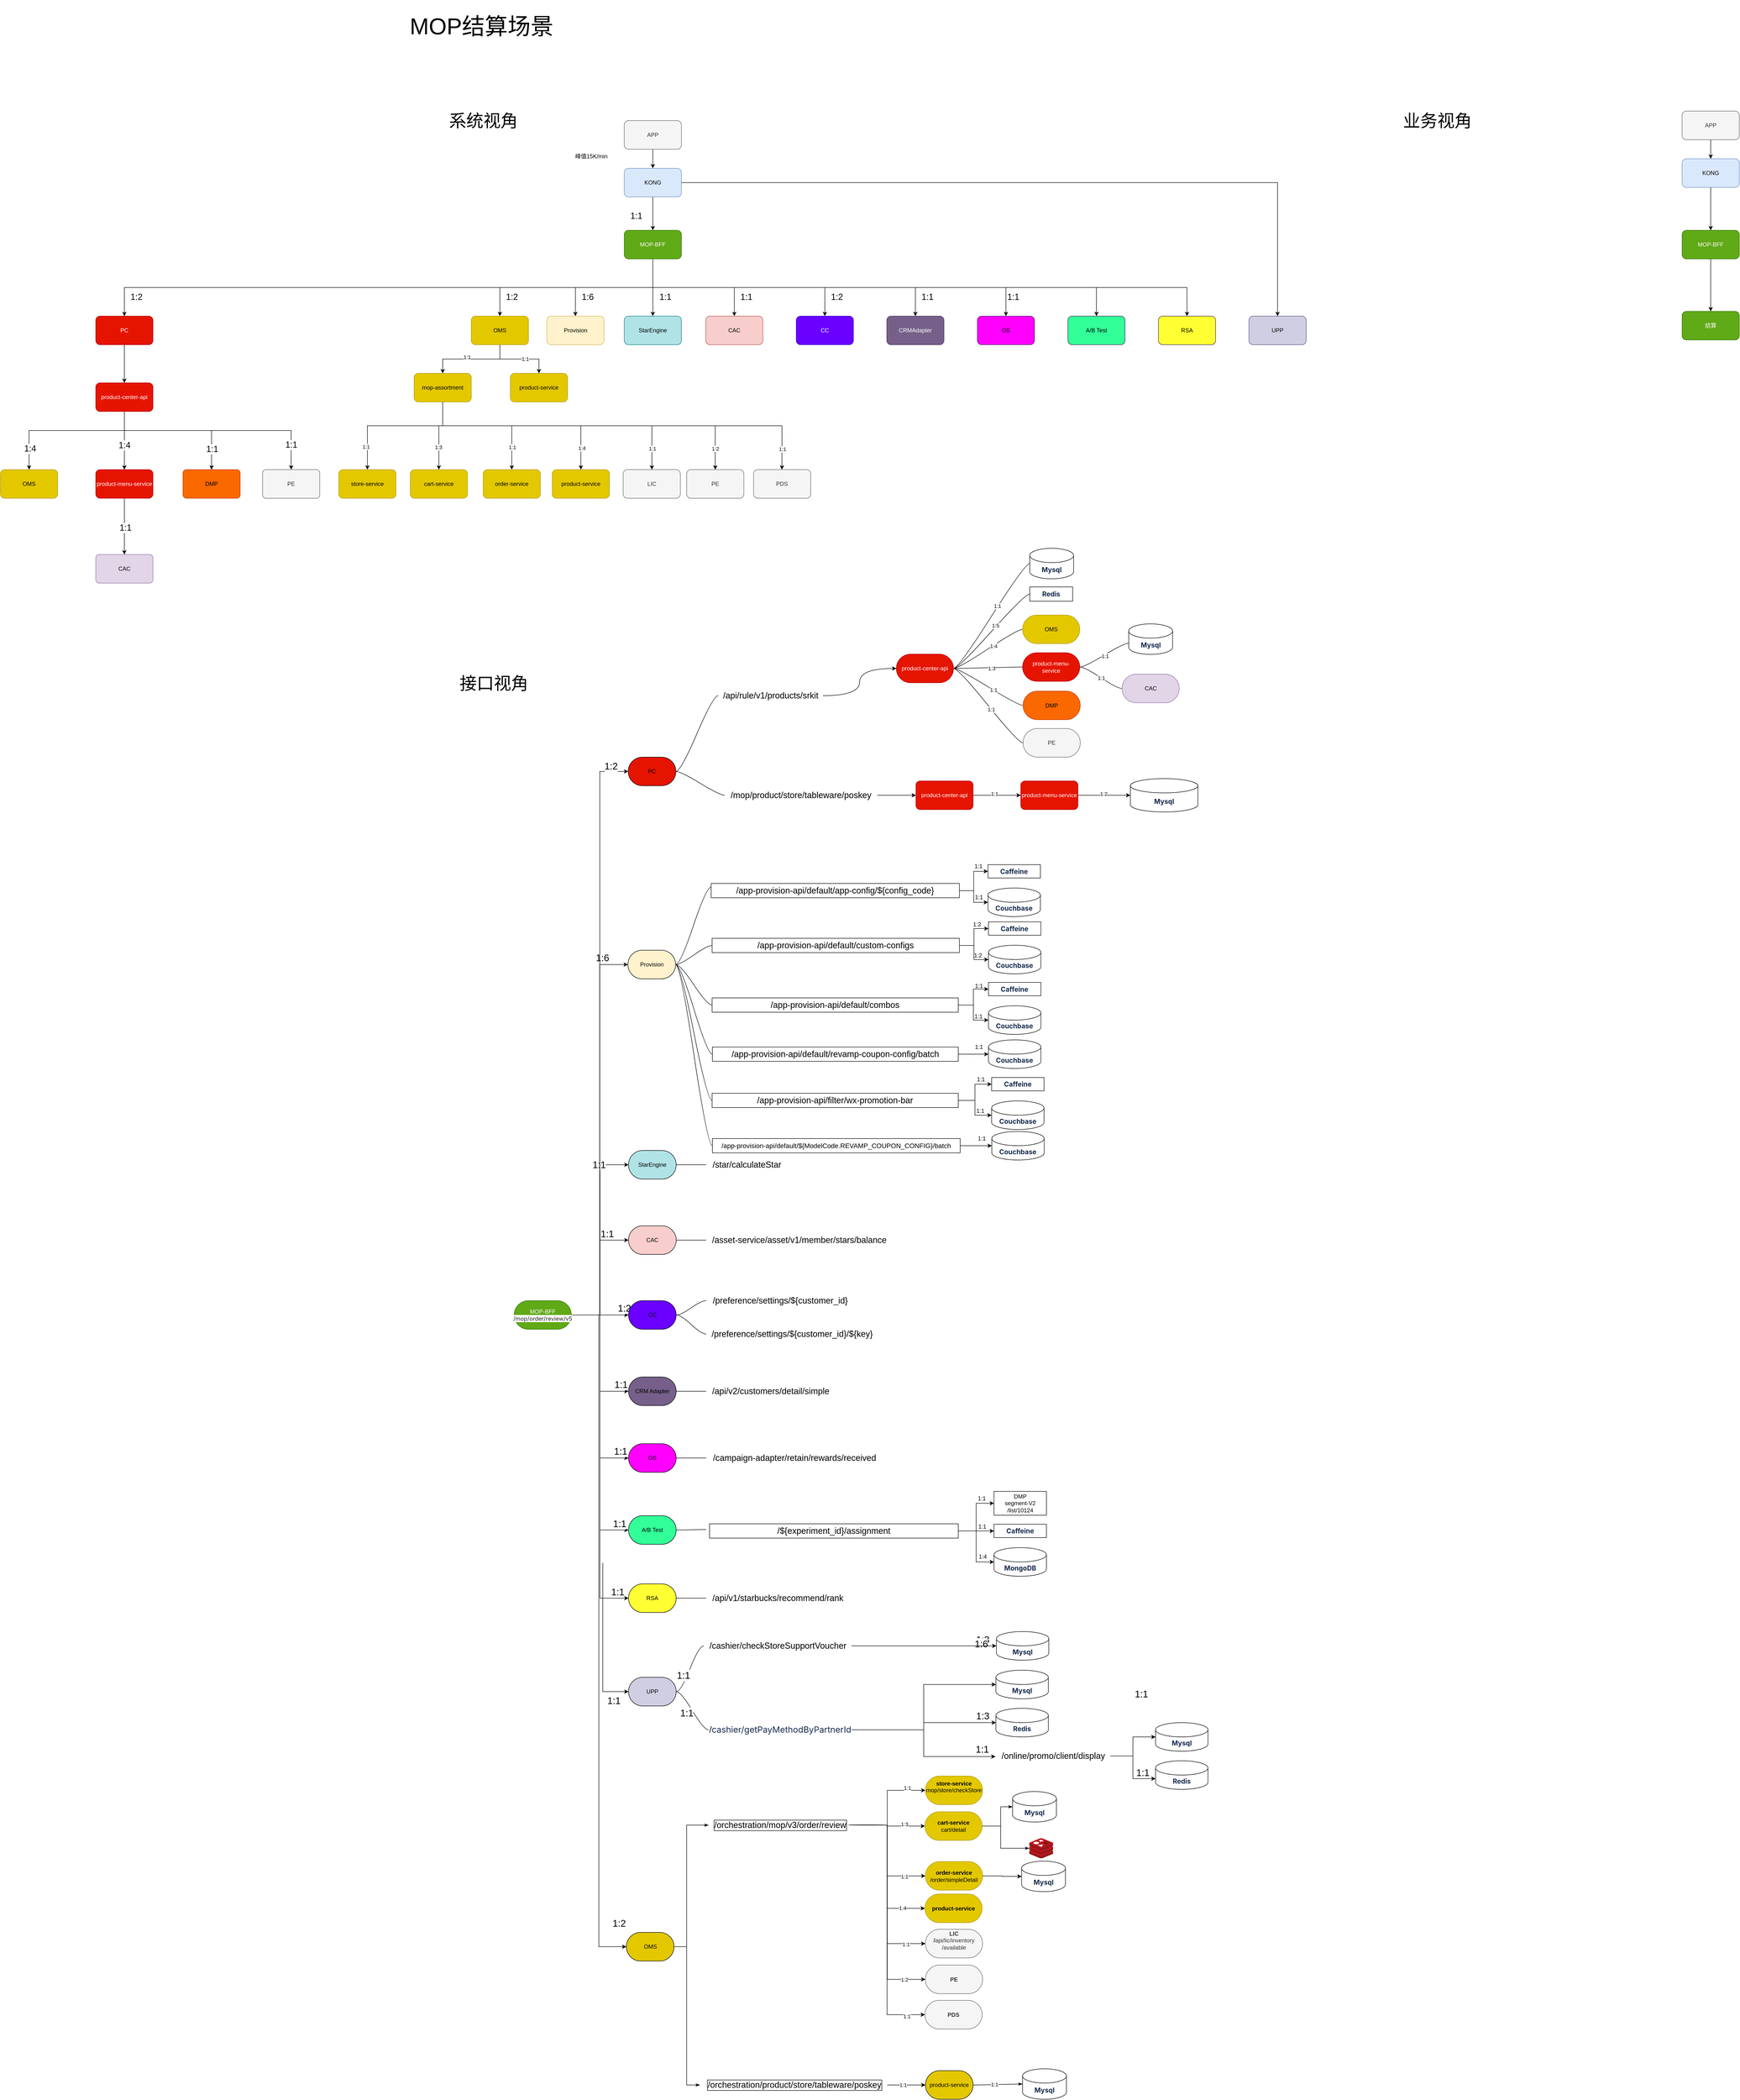 <mxfile version="24.7.3" type="github">
  <diagram name="第 1 页" id="oE0Lq-0rsRPEwKzZpxgz">
    <mxGraphModel dx="6434" dy="1318" grid="1" gridSize="10" guides="1" tooltips="1" connect="1" arrows="1" fold="1" page="1" pageScale="1" pageWidth="827" pageHeight="1169" math="0" shadow="0">
      <root>
        <mxCell id="0" />
        <mxCell id="1" parent="0" />
        <mxCell id="4dAgeHiMnEhilsa8S1O4-2" value="&lt;font style=&quot;font-size: 48px;&quot;&gt;MOP结算场景&lt;/font&gt;" style="text;strokeColor=none;fillColor=none;align=left;verticalAlign=middle;spacingLeft=4;spacingRight=4;overflow=hidden;points=[[0,0.5],[1,0.5]];portConstraint=eastwest;rotatable=0;whiteSpace=wrap;html=1;" parent="1" vertex="1">
          <mxGeometry x="-767.5" y="1277" width="377.5" height="110" as="geometry" />
        </mxCell>
        <mxCell id="4dAgeHiMnEhilsa8S1O4-3" value="&lt;font style=&quot;font-size: 36px;&quot;&gt;业务视角&lt;/font&gt;" style="text;html=1;align=center;verticalAlign=middle;resizable=0;points=[];autosize=1;strokeColor=none;fillColor=none;" parent="1" vertex="1">
          <mxGeometry x="1310" y="1500" width="170" height="60" as="geometry" />
        </mxCell>
        <mxCell id="4dAgeHiMnEhilsa8S1O4-12" value="&lt;font style=&quot;font-size: 36px;&quot;&gt;系统视角&lt;/font&gt;" style="text;html=1;align=center;verticalAlign=middle;resizable=0;points=[];autosize=1;strokeColor=none;fillColor=none;" parent="1" vertex="1">
          <mxGeometry x="-692" y="1500" width="170" height="60" as="geometry" />
        </mxCell>
        <mxCell id="4dAgeHiMnEhilsa8S1O4-61" style="edgeStyle=orthogonalEdgeStyle;rounded=0;orthogonalLoop=1;jettySize=auto;html=1;exitX=0.5;exitY=1;exitDx=0;exitDy=0;entryX=0.5;entryY=0;entryDx=0;entryDy=0;" parent="1" source="4dAgeHiMnEhilsa8S1O4-13" target="4dAgeHiMnEhilsa8S1O4-46" edge="1">
          <mxGeometry relative="1" as="geometry" />
        </mxCell>
        <mxCell id="4dAgeHiMnEhilsa8S1O4-63" style="edgeStyle=orthogonalEdgeStyle;rounded=0;orthogonalLoop=1;jettySize=auto;html=1;exitX=0.5;exitY=1;exitDx=0;exitDy=0;" parent="1" source="4dAgeHiMnEhilsa8S1O4-13" target="4dAgeHiMnEhilsa8S1O4-55" edge="1">
          <mxGeometry relative="1" as="geometry" />
        </mxCell>
        <mxCell id="4dAgeHiMnEhilsa8S1O4-64" style="edgeStyle=orthogonalEdgeStyle;rounded=0;orthogonalLoop=1;jettySize=auto;html=1;exitX=0.5;exitY=1;exitDx=0;exitDy=0;" parent="1" source="4dAgeHiMnEhilsa8S1O4-13" target="4dAgeHiMnEhilsa8S1O4-54" edge="1">
          <mxGeometry relative="1" as="geometry" />
        </mxCell>
        <mxCell id="4dAgeHiMnEhilsa8S1O4-65" style="edgeStyle=orthogonalEdgeStyle;rounded=0;orthogonalLoop=1;jettySize=auto;html=1;exitX=0.5;exitY=1;exitDx=0;exitDy=0;entryX=0.5;entryY=0;entryDx=0;entryDy=0;" parent="1" source="4dAgeHiMnEhilsa8S1O4-13" target="4dAgeHiMnEhilsa8S1O4-56" edge="1">
          <mxGeometry relative="1" as="geometry" />
        </mxCell>
        <mxCell id="4dAgeHiMnEhilsa8S1O4-66" style="edgeStyle=orthogonalEdgeStyle;rounded=0;orthogonalLoop=1;jettySize=auto;html=1;exitX=0.5;exitY=1;exitDx=0;exitDy=0;entryX=0.5;entryY=0;entryDx=0;entryDy=0;" parent="1" source="4dAgeHiMnEhilsa8S1O4-13" target="4dAgeHiMnEhilsa8S1O4-48" edge="1">
          <mxGeometry relative="1" as="geometry" />
        </mxCell>
        <mxCell id="4dAgeHiMnEhilsa8S1O4-67" style="edgeStyle=orthogonalEdgeStyle;rounded=0;orthogonalLoop=1;jettySize=auto;html=1;exitX=0.5;exitY=1;exitDx=0;exitDy=0;entryX=0.5;entryY=0;entryDx=0;entryDy=0;" parent="1" source="4dAgeHiMnEhilsa8S1O4-13" target="4dAgeHiMnEhilsa8S1O4-51" edge="1">
          <mxGeometry relative="1" as="geometry" />
        </mxCell>
        <mxCell id="4dAgeHiMnEhilsa8S1O4-68" style="edgeStyle=orthogonalEdgeStyle;rounded=0;orthogonalLoop=1;jettySize=auto;html=1;exitX=0.5;exitY=1;exitDx=0;exitDy=0;entryX=0.5;entryY=0;entryDx=0;entryDy=0;" parent="1" source="4dAgeHiMnEhilsa8S1O4-13" target="4dAgeHiMnEhilsa8S1O4-53" edge="1">
          <mxGeometry relative="1" as="geometry" />
        </mxCell>
        <mxCell id="aZVJwk_nMkxhaGKlptH1-82" style="edgeStyle=orthogonalEdgeStyle;rounded=0;orthogonalLoop=1;jettySize=auto;html=1;exitX=0.5;exitY=1;exitDx=0;exitDy=0;" parent="1" source="4dAgeHiMnEhilsa8S1O4-13" target="aZVJwk_nMkxhaGKlptH1-77" edge="1">
          <mxGeometry relative="1" as="geometry" />
        </mxCell>
        <mxCell id="aZVJwk_nMkxhaGKlptH1-83" style="edgeStyle=orthogonalEdgeStyle;rounded=0;orthogonalLoop=1;jettySize=auto;html=1;entryX=0.5;entryY=0;entryDx=0;entryDy=0;exitX=0.5;exitY=1;exitDx=0;exitDy=0;" parent="1" source="4dAgeHiMnEhilsa8S1O4-13" target="aZVJwk_nMkxhaGKlptH1-78" edge="1">
          <mxGeometry relative="1" as="geometry" />
        </mxCell>
        <mxCell id="aZVJwk_nMkxhaGKlptH1-84" style="edgeStyle=orthogonalEdgeStyle;rounded=0;orthogonalLoop=1;jettySize=auto;html=1;entryX=0.5;entryY=0;entryDx=0;entryDy=0;exitX=0.5;exitY=1;exitDx=0;exitDy=0;" parent="1" source="4dAgeHiMnEhilsa8S1O4-13" target="aZVJwk_nMkxhaGKlptH1-79" edge="1">
          <mxGeometry relative="1" as="geometry" />
        </mxCell>
        <mxCell id="4dAgeHiMnEhilsa8S1O4-13" value="MOP&lt;span style=&quot;background-color: initial;&quot;&gt;-BFF&lt;/span&gt;" style="rounded=1;whiteSpace=wrap;html=1;fillColor=#60a917;strokeColor=#2D7600;fontColor=#ffffff;" parent="1" vertex="1">
          <mxGeometry x="-311" y="1760" width="120" height="60" as="geometry" />
        </mxCell>
        <mxCell id="4dAgeHiMnEhilsa8S1O4-47" style="edgeStyle=orthogonalEdgeStyle;rounded=0;orthogonalLoop=1;jettySize=auto;html=1;exitX=0.5;exitY=1;exitDx=0;exitDy=0;" parent="1" source="4dAgeHiMnEhilsa8S1O4-16" target="4dAgeHiMnEhilsa8S1O4-13" edge="1">
          <mxGeometry relative="1" as="geometry" />
        </mxCell>
        <mxCell id="aZVJwk_nMkxhaGKlptH1-69" style="edgeStyle=orthogonalEdgeStyle;rounded=0;orthogonalLoop=1;jettySize=auto;html=1;entryX=0.5;entryY=0;entryDx=0;entryDy=0;" parent="1" source="4dAgeHiMnEhilsa8S1O4-16" target="4dAgeHiMnEhilsa8S1O4-60" edge="1">
          <mxGeometry relative="1" as="geometry" />
        </mxCell>
        <mxCell id="4dAgeHiMnEhilsa8S1O4-16" value="KONG" style="rounded=1;whiteSpace=wrap;html=1;fillColor=#dae8fc;strokeColor=#6c8ebf;" parent="1" vertex="1">
          <mxGeometry x="-311" y="1630" width="120" height="60" as="geometry" />
        </mxCell>
        <mxCell id="4dAgeHiMnEhilsa8S1O4-17" value="" style="edgeStyle=orthogonalEdgeStyle;rounded=0;orthogonalLoop=1;jettySize=auto;html=1;" parent="1" source="4dAgeHiMnEhilsa8S1O4-18" target="4dAgeHiMnEhilsa8S1O4-16" edge="1">
          <mxGeometry relative="1" as="geometry" />
        </mxCell>
        <mxCell id="4dAgeHiMnEhilsa8S1O4-18" value="APP" style="rounded=1;whiteSpace=wrap;html=1;fillColor=#f5f5f5;strokeColor=#666666;fontColor=#333333;" parent="1" vertex="1">
          <mxGeometry x="-311" y="1530" width="120" height="60" as="geometry" />
        </mxCell>
        <mxCell id="4dAgeHiMnEhilsa8S1O4-19" value="峰值15K/min" style="text;strokeColor=none;fillColor=none;align=left;verticalAlign=middle;spacingLeft=4;spacingRight=4;overflow=hidden;points=[[0,0.5],[1,0.5]];portConstraint=eastwest;rotatable=0;whiteSpace=wrap;html=1;" parent="1" vertex="1">
          <mxGeometry x="-420" y="1590" width="80" height="30" as="geometry" />
        </mxCell>
        <mxCell id="4dAgeHiMnEhilsa8S1O4-22" value="&lt;font style=&quot;font-size: 18px;&quot;&gt;1:1&lt;/font&gt;" style="text;html=1;align=center;verticalAlign=middle;resizable=0;points=[];autosize=1;strokeColor=none;fillColor=none;" parent="1" vertex="1">
          <mxGeometry x="-311" y="1710" width="50" height="40" as="geometry" />
        </mxCell>
        <mxCell id="4dAgeHiMnEhilsa8S1O4-46" value="StarEngine" style="rounded=1;whiteSpace=wrap;html=1;fillColor=#b0e3e6;strokeColor=#0e8088;" parent="1" vertex="1">
          <mxGeometry x="-311" y="1940" width="120" height="60" as="geometry" />
        </mxCell>
        <mxCell id="4dAgeHiMnEhilsa8S1O4-48" value="CAC" style="rounded=1;whiteSpace=wrap;html=1;fillColor=#f8cecc;strokeColor=#b85450;" parent="1" vertex="1">
          <mxGeometry x="-140" y="1940" width="120" height="60" as="geometry" />
        </mxCell>
        <mxCell id="4dAgeHiMnEhilsa8S1O4-51" value="CC" style="rounded=1;whiteSpace=wrap;html=1;fillColor=#6a00ff;strokeColor=#3700CC;fontColor=#ffffff;" parent="1" vertex="1">
          <mxGeometry x="50" y="1940" width="120" height="60" as="geometry" />
        </mxCell>
        <mxCell id="4dAgeHiMnEhilsa8S1O4-53" value="CRMAdapter" style="rounded=1;whiteSpace=wrap;html=1;fillColor=#76608a;strokeColor=#432D57;fontColor=#ffffff;" parent="1" vertex="1">
          <mxGeometry x="240" y="1940" width="120" height="60" as="geometry" />
        </mxCell>
        <mxCell id="4dAgeHiMnEhilsa8S1O4-54" value="Provision" style="rounded=1;whiteSpace=wrap;html=1;fillColor=#fff2cc;strokeColor=#d6b656;" parent="1" vertex="1">
          <mxGeometry x="-473.5" y="1940" width="120" height="60" as="geometry" />
        </mxCell>
        <mxCell id="3pL3g3U-Nk6iKd9QO9M3-43" style="edgeStyle=orthogonalEdgeStyle;rounded=0;orthogonalLoop=1;jettySize=auto;html=1;entryX=0.5;entryY=0;entryDx=0;entryDy=0;" edge="1" parent="1" source="4dAgeHiMnEhilsa8S1O4-55" target="3pL3g3U-Nk6iKd9QO9M3-34">
          <mxGeometry relative="1" as="geometry" />
        </mxCell>
        <mxCell id="3pL3g3U-Nk6iKd9QO9M3-55" value="1:1" style="edgeLabel;html=1;align=center;verticalAlign=middle;resizable=0;points=[];" vertex="1" connectable="0" parent="3pL3g3U-Nk6iKd9QO9M3-43">
          <mxGeometry x="0.1" y="-4" relative="1" as="geometry">
            <mxPoint as="offset" />
          </mxGeometry>
        </mxCell>
        <mxCell id="3pL3g3U-Nk6iKd9QO9M3-53" style="edgeStyle=orthogonalEdgeStyle;rounded=0;orthogonalLoop=1;jettySize=auto;html=1;" edge="1" parent="1" source="4dAgeHiMnEhilsa8S1O4-55" target="3pL3g3U-Nk6iKd9QO9M3-35">
          <mxGeometry relative="1" as="geometry" />
        </mxCell>
        <mxCell id="3pL3g3U-Nk6iKd9QO9M3-54" value="1:1" style="edgeLabel;html=1;align=center;verticalAlign=middle;resizable=0;points=[];" vertex="1" connectable="0" parent="3pL3g3U-Nk6iKd9QO9M3-53">
          <mxGeometry x="0.172" relative="1" as="geometry">
            <mxPoint as="offset" />
          </mxGeometry>
        </mxCell>
        <mxCell id="4dAgeHiMnEhilsa8S1O4-55" value="OMS" style="rounded=1;whiteSpace=wrap;html=1;fillColor=#e3c800;strokeColor=#B09500;fontColor=#000000;" parent="1" vertex="1">
          <mxGeometry x="-632" y="1940" width="120" height="60" as="geometry" />
        </mxCell>
        <mxCell id="Jv_jOfGqEzoJtuPmWuow-44" style="edgeStyle=orthogonalEdgeStyle;rounded=0;orthogonalLoop=1;jettySize=auto;html=1;entryX=0.5;entryY=0;entryDx=0;entryDy=0;" parent="1" source="4dAgeHiMnEhilsa8S1O4-56" target="Jv_jOfGqEzoJtuPmWuow-38" edge="1">
          <mxGeometry relative="1" as="geometry" />
        </mxCell>
        <mxCell id="4dAgeHiMnEhilsa8S1O4-56" value="PC" style="rounded=1;whiteSpace=wrap;html=1;fillColor=#e51400;strokeColor=#B20000;fontColor=#ffffff;" parent="1" vertex="1">
          <mxGeometry x="-1420" y="1940" width="120" height="60" as="geometry" />
        </mxCell>
        <mxCell id="4dAgeHiMnEhilsa8S1O4-60" value="UPP" style="rounded=1;whiteSpace=wrap;html=1;fillColor=#d0cee2;strokeColor=#56517e;" parent="1" vertex="1">
          <mxGeometry x="1000" y="1940" width="120" height="60" as="geometry" />
        </mxCell>
        <mxCell id="4dAgeHiMnEhilsa8S1O4-70" value="&lt;font style=&quot;font-size: 18px;&quot;&gt;1:2&lt;/font&gt;" style="text;html=1;align=center;verticalAlign=middle;resizable=0;points=[];autosize=1;strokeColor=none;fillColor=none;" parent="1" vertex="1">
          <mxGeometry x="-1360" y="1880" width="50" height="40" as="geometry" />
        </mxCell>
        <mxCell id="4dAgeHiMnEhilsa8S1O4-71" value="&lt;font style=&quot;font-size: 18px;&quot;&gt;1:2&lt;/font&gt;" style="text;html=1;align=center;verticalAlign=middle;resizable=0;points=[];autosize=1;strokeColor=none;fillColor=none;" parent="1" vertex="1">
          <mxGeometry x="-572" y="1880" width="50" height="40" as="geometry" />
        </mxCell>
        <mxCell id="4dAgeHiMnEhilsa8S1O4-72" value="&lt;font style=&quot;font-size: 18px;&quot;&gt;1:6&lt;/font&gt;" style="text;html=1;align=center;verticalAlign=middle;resizable=0;points=[];autosize=1;strokeColor=none;fillColor=none;" parent="1" vertex="1">
          <mxGeometry x="-413" y="1880" width="50" height="40" as="geometry" />
        </mxCell>
        <mxCell id="4dAgeHiMnEhilsa8S1O4-73" value="&lt;font style=&quot;font-size: 18px;&quot;&gt;1:1&lt;/font&gt;" style="text;html=1;align=center;verticalAlign=middle;resizable=0;points=[];autosize=1;strokeColor=none;fillColor=none;" parent="1" vertex="1">
          <mxGeometry x="-250" y="1880" width="50" height="40" as="geometry" />
        </mxCell>
        <mxCell id="4dAgeHiMnEhilsa8S1O4-74" value="&lt;font style=&quot;font-size: 18px;&quot;&gt;1:1&lt;/font&gt;" style="text;html=1;align=center;verticalAlign=middle;resizable=0;points=[];autosize=1;strokeColor=none;fillColor=none;" parent="1" vertex="1">
          <mxGeometry x="-80" y="1880" width="50" height="40" as="geometry" />
        </mxCell>
        <mxCell id="4dAgeHiMnEhilsa8S1O4-75" value="&lt;font style=&quot;font-size: 18px;&quot;&gt;1:2&lt;/font&gt;" style="text;html=1;align=center;verticalAlign=middle;resizable=0;points=[];autosize=1;strokeColor=none;fillColor=none;" parent="1" vertex="1">
          <mxGeometry x="110" y="1880" width="50" height="40" as="geometry" />
        </mxCell>
        <mxCell id="4dAgeHiMnEhilsa8S1O4-76" value="&lt;font style=&quot;font-size: 18px;&quot;&gt;1:1&lt;/font&gt;" style="text;html=1;align=center;verticalAlign=middle;resizable=0;points=[];autosize=1;strokeColor=none;fillColor=none;" parent="1" vertex="1">
          <mxGeometry x="300" y="1880" width="50" height="40" as="geometry" />
        </mxCell>
        <mxCell id="4dAgeHiMnEhilsa8S1O4-77" value="&lt;font style=&quot;font-size: 18px;&quot;&gt;1:1&lt;/font&gt;" style="text;html=1;align=center;verticalAlign=middle;resizable=0;points=[];autosize=1;strokeColor=none;fillColor=none;" parent="1" vertex="1">
          <mxGeometry x="480" y="1880" width="50" height="40" as="geometry" />
        </mxCell>
        <mxCell id="y1DaqJBjW_A20msB0_ma-10" style="edgeStyle=orthogonalEdgeStyle;rounded=0;orthogonalLoop=1;jettySize=auto;html=1;exitX=0.5;exitY=1;exitDx=0;exitDy=0;entryX=0.5;entryY=0;entryDx=0;entryDy=0;" parent="1" source="y1DaqJBjW_A20msB0_ma-1" target="y1DaqJBjW_A20msB0_ma-8" edge="1">
          <mxGeometry relative="1" as="geometry" />
        </mxCell>
        <mxCell id="y1DaqJBjW_A20msB0_ma-1" value="MOP&lt;span style=&quot;background-color: initial;&quot;&gt;-BFF&lt;/span&gt;" style="rounded=1;whiteSpace=wrap;html=1;fillColor=#60a917;strokeColor=#2D7600;fontColor=#ffffff;" parent="1" vertex="1">
          <mxGeometry x="1909" y="1760" width="120" height="60" as="geometry" />
        </mxCell>
        <mxCell id="y1DaqJBjW_A20msB0_ma-2" style="edgeStyle=orthogonalEdgeStyle;rounded=0;orthogonalLoop=1;jettySize=auto;html=1;exitX=0.5;exitY=1;exitDx=0;exitDy=0;" parent="1" source="y1DaqJBjW_A20msB0_ma-3" target="y1DaqJBjW_A20msB0_ma-1" edge="1">
          <mxGeometry relative="1" as="geometry" />
        </mxCell>
        <mxCell id="y1DaqJBjW_A20msB0_ma-3" value="KONG" style="rounded=1;whiteSpace=wrap;html=1;fillColor=#dae8fc;strokeColor=#6c8ebf;" parent="1" vertex="1">
          <mxGeometry x="1909" y="1610" width="120" height="60" as="geometry" />
        </mxCell>
        <mxCell id="y1DaqJBjW_A20msB0_ma-4" value="" style="edgeStyle=orthogonalEdgeStyle;rounded=0;orthogonalLoop=1;jettySize=auto;html=1;" parent="1" source="y1DaqJBjW_A20msB0_ma-5" target="y1DaqJBjW_A20msB0_ma-3" edge="1">
          <mxGeometry relative="1" as="geometry" />
        </mxCell>
        <mxCell id="y1DaqJBjW_A20msB0_ma-5" value="APP" style="rounded=1;whiteSpace=wrap;html=1;fillColor=#f5f5f5;strokeColor=#666666;fontColor=#333333;" parent="1" vertex="1">
          <mxGeometry x="1909" y="1510" width="120" height="60" as="geometry" />
        </mxCell>
        <mxCell id="y1DaqJBjW_A20msB0_ma-8" value="结算" style="rounded=1;whiteSpace=wrap;html=1;fillColor=#60a917;strokeColor=#2D7600;fontColor=#ffffff;" parent="1" vertex="1">
          <mxGeometry x="1909" y="1930" width="120" height="60" as="geometry" />
        </mxCell>
        <mxCell id="y1DaqJBjW_A20msB0_ma-12" value="&lt;font style=&quot;font-size: 36px;&quot;&gt;接口视角&lt;/font&gt;" style="text;html=1;align=center;verticalAlign=middle;resizable=0;points=[];autosize=1;strokeColor=none;fillColor=none;" parent="1" vertex="1">
          <mxGeometry x="-670" y="2680" width="170" height="60" as="geometry" />
        </mxCell>
        <mxCell id="y1DaqJBjW_A20msB0_ma-13" style="edgeStyle=orthogonalEdgeStyle;rounded=0;orthogonalLoop=1;jettySize=auto;html=1;exitX=1;exitY=0.5;exitDx=0;exitDy=0;entryX=0;entryY=0.5;entryDx=0;entryDy=0;" parent="1" source="zOoS4C8m49oKL8yH7Izg-13" target="aZVJwk_nMkxhaGKlptH1-16" edge="1">
          <mxGeometry relative="1" as="geometry">
            <mxPoint x="-226" y="3885" as="targetPoint" />
            <mxPoint x="-399" y="3795" as="sourcePoint" />
          </mxGeometry>
        </mxCell>
        <mxCell id="zOoS4C8m49oKL8yH7Izg-6" value="1:1" style="edgeLabel;html=1;align=center;verticalAlign=middle;resizable=0;points=[];fontFamily=Helvetica;fontSize=20;fontColor=default;labelBackgroundColor=default;fillColor=none;gradientColor=none;" parent="y1DaqJBjW_A20msB0_ma-13" vertex="1" connectable="0">
          <mxGeometry x="0.67" y="2" relative="1" as="geometry">
            <mxPoint y="-13" as="offset" />
          </mxGeometry>
        </mxCell>
        <mxCell id="y1DaqJBjW_A20msB0_ma-14" style="edgeStyle=orthogonalEdgeStyle;rounded=0;orthogonalLoop=1;jettySize=auto;html=1;exitX=1;exitY=0.5;exitDx=0;exitDy=0;entryX=0;entryY=0.5;entryDx=0;entryDy=0;" parent="1" source="zOoS4C8m49oKL8yH7Izg-13" target="aZVJwk_nMkxhaGKlptH1-7" edge="1">
          <mxGeometry relative="1" as="geometry">
            <mxPoint x="-302" y="3485" as="targetPoint" />
            <Array as="points" />
            <mxPoint x="-399" y="3795" as="sourcePoint" />
          </mxGeometry>
        </mxCell>
        <mxCell id="zOoS4C8m49oKL8yH7Izg-4" value="1:2" style="edgeLabel;html=1;align=center;verticalAlign=middle;resizable=0;points=[];fontFamily=Helvetica;fontSize=20;fontColor=default;labelBackgroundColor=default;fillColor=none;gradientColor=none;" parent="y1DaqJBjW_A20msB0_ma-14" vertex="1" connectable="0">
          <mxGeometry x="0.873" y="9" relative="1" as="geometry">
            <mxPoint x="33" y="-17" as="offset" />
          </mxGeometry>
        </mxCell>
        <mxCell id="y1DaqJBjW_A20msB0_ma-15" style="edgeStyle=orthogonalEdgeStyle;rounded=0;orthogonalLoop=1;jettySize=auto;html=1;exitX=1;exitY=0.5;exitDx=0;exitDy=0;entryX=0;entryY=0.5;entryDx=0;entryDy=0;" parent="1" source="zOoS4C8m49oKL8yH7Izg-13" target="aZVJwk_nMkxhaGKlptH1-15" edge="1">
          <mxGeometry relative="1" as="geometry">
            <mxPoint x="-399" y="3795" as="sourcePoint" />
          </mxGeometry>
        </mxCell>
        <mxCell id="zOoS4C8m49oKL8yH7Izg-5" value="1:6" style="edgeLabel;html=1;align=center;verticalAlign=middle;resizable=0;points=[];fontFamily=Helvetica;fontSize=20;fontColor=default;labelBackgroundColor=default;fillColor=none;gradientColor=none;" parent="y1DaqJBjW_A20msB0_ma-15" vertex="1" connectable="0">
          <mxGeometry x="0.852" y="-5" relative="1" as="geometry">
            <mxPoint y="-19" as="offset" />
          </mxGeometry>
        </mxCell>
        <mxCell id="y1DaqJBjW_A20msB0_ma-16" style="edgeStyle=orthogonalEdgeStyle;rounded=0;orthogonalLoop=1;jettySize=auto;html=1;exitX=1;exitY=0.5;exitDx=0;exitDy=0;entryX=0;entryY=0.5;entryDx=0;entryDy=0;" parent="1" source="zOoS4C8m49oKL8yH7Izg-13" target="aZVJwk_nMkxhaGKlptH1-10" edge="1">
          <mxGeometry relative="1" as="geometry">
            <mxPoint x="-302" y="3345" as="targetPoint" />
            <mxPoint x="-399" y="3795" as="sourcePoint" />
          </mxGeometry>
        </mxCell>
        <mxCell id="zOoS4C8m49oKL8yH7Izg-3" value="&lt;font style=&quot;font-size: 20px;&quot;&gt;1:2&lt;/font&gt;" style="edgeLabel;html=1;align=center;verticalAlign=middle;resizable=0;points=[];" parent="y1DaqJBjW_A20msB0_ma-16" vertex="1" connectable="0">
          <mxGeometry x="0.89" y="-11" relative="1" as="geometry">
            <mxPoint x="12" y="-22" as="offset" />
          </mxGeometry>
        </mxCell>
        <mxCell id="y1DaqJBjW_A20msB0_ma-17" style="edgeStyle=orthogonalEdgeStyle;rounded=0;orthogonalLoop=1;jettySize=auto;html=1;exitX=1;exitY=0.5;exitDx=0;exitDy=0;entryX=0;entryY=0.5;entryDx=0;entryDy=0;" parent="1" source="zOoS4C8m49oKL8yH7Izg-13" target="aZVJwk_nMkxhaGKlptH1-17" edge="1">
          <mxGeometry relative="1" as="geometry">
            <mxPoint x="-399" y="3795" as="sourcePoint" />
          </mxGeometry>
        </mxCell>
        <mxCell id="zOoS4C8m49oKL8yH7Izg-7" value="&lt;font style=&quot;font-size: 20px;&quot;&gt;1:1&lt;/font&gt;" style="edgeLabel;html=1;align=center;verticalAlign=middle;resizable=0;points=[];fontFamily=Helvetica;fontSize=11;fontColor=default;labelBackgroundColor=default;fillColor=none;gradientColor=none;" parent="y1DaqJBjW_A20msB0_ma-17" vertex="1" connectable="0">
          <mxGeometry x="0.684" y="-2" relative="1" as="geometry">
            <mxPoint x="-1" y="-16" as="offset" />
          </mxGeometry>
        </mxCell>
        <mxCell id="y1DaqJBjW_A20msB0_ma-18" style="edgeStyle=orthogonalEdgeStyle;rounded=0;orthogonalLoop=1;jettySize=auto;html=1;exitX=1;exitY=0.5;exitDx=0;exitDy=0;entryX=0;entryY=0.5;entryDx=0;entryDy=0;" parent="1" source="zOoS4C8m49oKL8yH7Izg-13" target="aZVJwk_nMkxhaGKlptH1-18" edge="1">
          <mxGeometry relative="1" as="geometry">
            <mxPoint x="-399" y="3795" as="sourcePoint" />
          </mxGeometry>
        </mxCell>
        <mxCell id="zOoS4C8m49oKL8yH7Izg-8" value="&lt;font style=&quot;font-size: 20px;&quot;&gt;1:2&lt;/font&gt;" style="edgeLabel;html=1;align=center;verticalAlign=middle;resizable=0;points=[];fontFamily=Helvetica;fontSize=11;fontColor=default;labelBackgroundColor=default;fillColor=none;gradientColor=none;" parent="y1DaqJBjW_A20msB0_ma-18" vertex="1" connectable="0">
          <mxGeometry x="0.824" y="9" relative="1" as="geometry">
            <mxPoint x="1" y="-6" as="offset" />
          </mxGeometry>
        </mxCell>
        <mxCell id="y1DaqJBjW_A20msB0_ma-19" style="edgeStyle=orthogonalEdgeStyle;rounded=0;orthogonalLoop=1;jettySize=auto;html=1;exitX=1;exitY=0.5;exitDx=0;exitDy=0;entryX=0;entryY=0.5;entryDx=0;entryDy=0;" parent="1" source="zOoS4C8m49oKL8yH7Izg-13" target="aZVJwk_nMkxhaGKlptH1-21" edge="1">
          <mxGeometry relative="1" as="geometry">
            <mxPoint x="-399" y="3795" as="sourcePoint" />
          </mxGeometry>
        </mxCell>
        <mxCell id="zOoS4C8m49oKL8yH7Izg-9" value="&lt;font style=&quot;font-size: 20px;&quot;&gt;1:1&lt;/font&gt;" style="edgeLabel;html=1;align=center;verticalAlign=middle;resizable=0;points=[];fontFamily=Helvetica;fontSize=11;fontColor=default;labelBackgroundColor=default;fillColor=none;gradientColor=none;" parent="y1DaqJBjW_A20msB0_ma-19" vertex="1" connectable="0">
          <mxGeometry x="0.881" y="1" relative="1" as="geometry">
            <mxPoint y="-14" as="offset" />
          </mxGeometry>
        </mxCell>
        <mxCell id="aZVJwk_nMkxhaGKlptH1-39" style="edgeStyle=orthogonalEdgeStyle;rounded=0;orthogonalLoop=1;jettySize=auto;html=1;entryX=0;entryY=0.5;entryDx=0;entryDy=0;exitX=1;exitY=0.5;exitDx=0;exitDy=0;" parent="1" source="zOoS4C8m49oKL8yH7Izg-13" target="aZVJwk_nMkxhaGKlptH1-36" edge="1">
          <mxGeometry relative="1" as="geometry">
            <mxPoint x="-399" y="3795" as="sourcePoint" />
          </mxGeometry>
        </mxCell>
        <mxCell id="zOoS4C8m49oKL8yH7Izg-10" value="&lt;font style=&quot;font-size: 20px;&quot;&gt;1:1&lt;/font&gt;" style="edgeLabel;html=1;align=center;verticalAlign=middle;resizable=0;points=[];fontFamily=Helvetica;fontSize=11;fontColor=default;labelBackgroundColor=default;fillColor=none;gradientColor=none;" parent="aZVJwk_nMkxhaGKlptH1-39" vertex="1" connectable="0">
          <mxGeometry x="0.919" y="11" relative="1" as="geometry">
            <mxPoint y="-4" as="offset" />
          </mxGeometry>
        </mxCell>
        <mxCell id="aZVJwk_nMkxhaGKlptH1-74" style="edgeStyle=orthogonalEdgeStyle;rounded=0;orthogonalLoop=1;jettySize=auto;html=1;entryX=0;entryY=0.5;entryDx=0;entryDy=0;exitX=1;exitY=0.5;exitDx=0;exitDy=0;" parent="1" source="zOoS4C8m49oKL8yH7Izg-13" target="aZVJwk_nMkxhaGKlptH1-52" edge="1">
          <mxGeometry relative="1" as="geometry">
            <mxPoint x="-399" y="3795" as="sourcePoint" />
          </mxGeometry>
        </mxCell>
        <mxCell id="zOoS4C8m49oKL8yH7Izg-11" value="&lt;font style=&quot;font-size: 20px;&quot;&gt;1:1&lt;/font&gt;" style="edgeLabel;html=1;align=center;verticalAlign=middle;resizable=0;points=[];fontFamily=Helvetica;fontSize=11;fontColor=default;labelBackgroundColor=default;fillColor=none;gradientColor=none;" parent="aZVJwk_nMkxhaGKlptH1-74" vertex="1" connectable="0">
          <mxGeometry x="0.917" y="6" relative="1" as="geometry">
            <mxPoint x="4" y="-8" as="offset" />
          </mxGeometry>
        </mxCell>
        <mxCell id="aZVJwk_nMkxhaGKlptH1-75" style="edgeStyle=orthogonalEdgeStyle;rounded=0;orthogonalLoop=1;jettySize=auto;html=1;entryX=0;entryY=0.5;entryDx=0;entryDy=0;exitX=1;exitY=0.5;exitDx=0;exitDy=0;" parent="1" source="zOoS4C8m49oKL8yH7Izg-13" target="aZVJwk_nMkxhaGKlptH1-53" edge="1">
          <mxGeometry relative="1" as="geometry">
            <mxPoint x="-399" y="3795" as="sourcePoint" />
          </mxGeometry>
        </mxCell>
        <mxCell id="zOoS4C8m49oKL8yH7Izg-12" value="&lt;font style=&quot;font-size: 20px;&quot;&gt;1:1&lt;/font&gt;" style="edgeLabel;html=1;align=center;verticalAlign=middle;resizable=0;points=[];fontFamily=Helvetica;fontSize=11;fontColor=default;labelBackgroundColor=default;fillColor=none;gradientColor=none;" parent="aZVJwk_nMkxhaGKlptH1-75" vertex="1" connectable="0">
          <mxGeometry x="0.934" y="-3" relative="1" as="geometry">
            <mxPoint y="-17" as="offset" />
          </mxGeometry>
        </mxCell>
        <mxCell id="Jv_jOfGqEzoJtuPmWuow-36" style="edgeStyle=orthogonalEdgeStyle;rounded=0;orthogonalLoop=1;jettySize=auto;html=1;entryX=0;entryY=0.5;entryDx=0;entryDy=0;curved=1;" parent="1" source="y1DaqJBjW_A20msB0_ma-32" target="Jv_jOfGqEzoJtuPmWuow-23" edge="1">
          <mxGeometry relative="1" as="geometry" />
        </mxCell>
        <mxCell id="y1DaqJBjW_A20msB0_ma-32" value="&lt;font style=&quot;font-size: 18px;&quot;&gt;/api/rule/v1/products/srkit&lt;/font&gt;" style="text;html=1;align=center;verticalAlign=middle;resizable=0;points=[];autosize=1;strokeColor=none;fillColor=none;" parent="1" vertex="1">
          <mxGeometry x="-114" y="2716" width="220" height="40" as="geometry" />
        </mxCell>
        <mxCell id="y1DaqJBjW_A20msB0_ma-33" value="&lt;font style=&quot;font-size: 18px;&quot;&gt;/orchestration/mop/v3/order/review&lt;/font&gt;" style="text;html=1;align=center;verticalAlign=middle;resizable=0;points=[];autosize=1;strokeColor=none;fillColor=none;labelBorderColor=default;" parent="1" vertex="1">
          <mxGeometry x="-134" y="5085" width="300" height="40" as="geometry" />
        </mxCell>
        <mxCell id="aZVJwk_nMkxhaGKlptH1-9" value="" style="edgeStyle=orthogonalEdgeStyle;rounded=0;orthogonalLoop=1;jettySize=auto;html=1;startArrow=none;endArrow=classicThin;segment=10;sourcePerimeterSpacing=0;targetPerimeterSpacing=0;endFill=1;" parent="1" source="aZVJwk_nMkxhaGKlptH1-7" target="y1DaqJBjW_A20msB0_ma-33" edge="1">
          <mxGeometry relative="1" as="geometry">
            <Array as="points">
              <mxPoint x="-180" y="5360" />
              <mxPoint x="-180" y="5105" />
            </Array>
          </mxGeometry>
        </mxCell>
        <mxCell id="aZVJwk_nMkxhaGKlptH1-28" value="" style="edgeStyle=orthogonalEdgeStyle;rounded=0;orthogonalLoop=1;jettySize=auto;html=1;startArrow=none;endArrow=classicThin;segment=10;sourcePerimeterSpacing=0;targetPerimeterSpacing=0;entryX=-0.008;entryY=0.5;entryDx=0;entryDy=0;entryPerimeter=0;endFill=1;" parent="1" source="aZVJwk_nMkxhaGKlptH1-7" target="aZVJwk_nMkxhaGKlptH1-29" edge="1">
          <mxGeometry relative="1" as="geometry">
            <Array as="points">
              <mxPoint x="-180" y="5360" />
              <mxPoint x="-180" y="5650" />
            </Array>
          </mxGeometry>
        </mxCell>
        <mxCell id="aZVJwk_nMkxhaGKlptH1-7" value="OMS" style="whiteSpace=wrap;html=1;rounded=1;arcSize=50;align=center;verticalAlign=middle;strokeWidth=1;autosize=0;spacing=4;treeFolding=1;treeMoving=1;newEdgeStyle={&quot;edgeStyle&quot;:&quot;entityRelationEdgeStyle&quot;,&quot;startArrow&quot;:&quot;none&quot;,&quot;endArrow&quot;:&quot;none&quot;,&quot;segment&quot;:10,&quot;curved&quot;:1,&quot;sourcePerimeterSpacing&quot;:0,&quot;targetPerimeterSpacing&quot;:0};fillColor=#e3c800;" parent="1" vertex="1">
          <mxGeometry x="-306.5" y="5330" width="100" height="60" as="geometry" />
        </mxCell>
        <mxCell id="aZVJwk_nMkxhaGKlptH1-14" value="" style="edgeStyle=entityRelationEdgeStyle;rounded=0;orthogonalLoop=1;jettySize=auto;html=1;startArrow=none;endArrow=none;segment=10;curved=1;sourcePerimeterSpacing=0;targetPerimeterSpacing=0;" parent="1" source="aZVJwk_nMkxhaGKlptH1-10" target="y1DaqJBjW_A20msB0_ma-32" edge="1">
          <mxGeometry relative="1" as="geometry" />
        </mxCell>
        <mxCell id="aZVJwk_nMkxhaGKlptH1-25" value="" style="edgeStyle=entityRelationEdgeStyle;rounded=0;orthogonalLoop=1;jettySize=auto;html=1;startArrow=none;endArrow=none;segment=10;curved=1;sourcePerimeterSpacing=0;targetPerimeterSpacing=0;entryX=0;entryY=0.5;entryDx=0;entryDy=0;" parent="1" source="aZVJwk_nMkxhaGKlptH1-10" target="aZVJwk_nMkxhaGKlptH1-26" edge="1">
          <mxGeometry relative="1" as="geometry">
            <mxPoint x="-46.63" y="2965" as="targetPoint" />
          </mxGeometry>
        </mxCell>
        <mxCell id="aZVJwk_nMkxhaGKlptH1-10" value="PC" style="whiteSpace=wrap;html=1;rounded=1;arcSize=50;align=center;verticalAlign=middle;strokeWidth=1;autosize=0;spacing=4;treeFolding=1;treeMoving=1;newEdgeStyle={&quot;edgeStyle&quot;:&quot;entityRelationEdgeStyle&quot;,&quot;startArrow&quot;:&quot;none&quot;,&quot;endArrow&quot;:&quot;none&quot;,&quot;segment&quot;:10,&quot;curved&quot;:1,&quot;sourcePerimeterSpacing&quot;:0,&quot;targetPerimeterSpacing&quot;:0};fillColor=#e51400;" parent="1" vertex="1">
          <mxGeometry x="-302.63" y="2865" width="100" height="60" as="geometry" />
        </mxCell>
        <mxCell id="aZVJwk_nMkxhaGKlptH1-58" value="" style="edgeStyle=entityRelationEdgeStyle;rounded=0;orthogonalLoop=1;jettySize=auto;html=1;startArrow=none;endArrow=none;segment=10;curved=1;sourcePerimeterSpacing=0;targetPerimeterSpacing=0;entryX=0;entryY=0.5;entryDx=0;entryDy=0;" parent="1" source="aZVJwk_nMkxhaGKlptH1-15" target="-AG1-4Ak4wr8HE6v8jgh-5" edge="1">
          <mxGeometry relative="1" as="geometry">
            <mxPoint x="-140.25" y="3360" as="targetPoint" />
          </mxGeometry>
        </mxCell>
        <mxCell id="aZVJwk_nMkxhaGKlptH1-60" style="edgeStyle=entityRelationEdgeStyle;rounded=0;orthogonalLoop=1;jettySize=auto;html=1;startArrow=none;endArrow=none;segment=10;curved=1;sourcePerimeterSpacing=0;targetPerimeterSpacing=0;entryX=0;entryY=0.25;entryDx=0;entryDy=0;" parent="1" source="aZVJwk_nMkxhaGKlptH1-15" target="-AG1-4Ak4wr8HE6v8jgh-1" edge="1">
          <mxGeometry relative="1" as="geometry">
            <Array as="points">
              <mxPoint x="-130.25" y="3270" />
            </Array>
            <mxPoint x="-140.25" y="3240" as="targetPoint" />
          </mxGeometry>
        </mxCell>
        <mxCell id="aZVJwk_nMkxhaGKlptH1-61" style="edgeStyle=entityRelationEdgeStyle;rounded=0;orthogonalLoop=1;jettySize=auto;html=1;startArrow=none;endArrow=none;segment=10;curved=1;sourcePerimeterSpacing=0;targetPerimeterSpacing=0;entryX=0;entryY=0.5;entryDx=0;entryDy=0;" parent="1" source="aZVJwk_nMkxhaGKlptH1-15" target="-AG1-4Ak4wr8HE6v8jgh-2" edge="1">
          <mxGeometry relative="1" as="geometry">
            <mxPoint x="-140.25" y="3270" as="targetPoint" />
          </mxGeometry>
        </mxCell>
        <mxCell id="eDPh15qIm-yFBLzmt0Jg-34" style="edgeStyle=entityRelationEdgeStyle;rounded=0;orthogonalLoop=1;jettySize=auto;html=1;startArrow=none;endArrow=none;segment=10;curved=1;sourcePerimeterSpacing=0;targetPerimeterSpacing=0;entryX=0;entryY=0.5;entryDx=0;entryDy=0;" parent="1" source="aZVJwk_nMkxhaGKlptH1-15" target="-AG1-4Ak4wr8HE6v8jgh-6" edge="1">
          <mxGeometry relative="1" as="geometry" />
        </mxCell>
        <mxCell id="aZVJwk_nMkxhaGKlptH1-15" value="&lt;div&gt;Provision&lt;br&gt;&lt;/div&gt;" style="whiteSpace=wrap;html=1;rounded=1;arcSize=50;align=center;verticalAlign=middle;strokeWidth=1;autosize=0;spacing=4;treeFolding=1;treeMoving=1;newEdgeStyle={&quot;edgeStyle&quot;:&quot;entityRelationEdgeStyle&quot;,&quot;startArrow&quot;:&quot;none&quot;,&quot;endArrow&quot;:&quot;none&quot;,&quot;segment&quot;:10,&quot;curved&quot;:1,&quot;sourcePerimeterSpacing&quot;:0,&quot;targetPerimeterSpacing&quot;:0};fillColor=#fff2cc;" parent="1" vertex="1">
          <mxGeometry x="-303.25" y="3270" width="100" height="60" as="geometry" />
        </mxCell>
        <mxCell id="aZVJwk_nMkxhaGKlptH1-65" value="" style="edgeStyle=entityRelationEdgeStyle;rounded=0;orthogonalLoop=1;jettySize=auto;html=1;startArrow=none;endArrow=none;segment=10;curved=1;sourcePerimeterSpacing=0;targetPerimeterSpacing=0;" parent="1" source="aZVJwk_nMkxhaGKlptH1-16" target="aZVJwk_nMkxhaGKlptH1-42" edge="1">
          <mxGeometry relative="1" as="geometry" />
        </mxCell>
        <mxCell id="aZVJwk_nMkxhaGKlptH1-16" value="&lt;div&gt;StarEngine&lt;br&gt;&lt;/div&gt;" style="whiteSpace=wrap;html=1;rounded=1;arcSize=50;align=center;verticalAlign=middle;strokeWidth=1;autosize=0;spacing=4;treeFolding=1;treeMoving=1;newEdgeStyle={&quot;edgeStyle&quot;:&quot;entityRelationEdgeStyle&quot;,&quot;startArrow&quot;:&quot;none&quot;,&quot;endArrow&quot;:&quot;none&quot;,&quot;segment&quot;:10,&quot;curved&quot;:1,&quot;sourcePerimeterSpacing&quot;:0,&quot;targetPerimeterSpacing&quot;:0};fillColor=#b0e3e6;" parent="1" vertex="1">
          <mxGeometry x="-302" y="3690" width="100" height="60" as="geometry" />
        </mxCell>
        <mxCell id="aZVJwk_nMkxhaGKlptH1-66" value="" style="edgeStyle=entityRelationEdgeStyle;rounded=0;orthogonalLoop=1;jettySize=auto;html=1;startArrow=none;endArrow=none;segment=10;curved=1;sourcePerimeterSpacing=0;targetPerimeterSpacing=0;" parent="1" source="aZVJwk_nMkxhaGKlptH1-17" target="aZVJwk_nMkxhaGKlptH1-41" edge="1">
          <mxGeometry relative="1" as="geometry" />
        </mxCell>
        <mxCell id="aZVJwk_nMkxhaGKlptH1-17" value="&lt;div&gt;CAC&lt;br&gt;&lt;/div&gt;" style="whiteSpace=wrap;html=1;rounded=1;arcSize=50;align=center;verticalAlign=middle;strokeWidth=1;autosize=0;spacing=4;treeFolding=1;treeMoving=1;newEdgeStyle={&quot;edgeStyle&quot;:&quot;entityRelationEdgeStyle&quot;,&quot;startArrow&quot;:&quot;none&quot;,&quot;endArrow&quot;:&quot;none&quot;,&quot;segment&quot;:10,&quot;curved&quot;:1,&quot;sourcePerimeterSpacing&quot;:0,&quot;targetPerimeterSpacing&quot;:0};fillColor=#f8cecc;" parent="1" vertex="1">
          <mxGeometry x="-302" y="3848" width="100" height="60" as="geometry" />
        </mxCell>
        <mxCell id="aZVJwk_nMkxhaGKlptH1-35" value="" style="edgeStyle=entityRelationEdgeStyle;rounded=0;orthogonalLoop=1;jettySize=auto;html=1;startArrow=none;endArrow=none;segment=10;curved=1;sourcePerimeterSpacing=0;targetPerimeterSpacing=0;" parent="1" source="aZVJwk_nMkxhaGKlptH1-18" target="aZVJwk_nMkxhaGKlptH1-34" edge="1">
          <mxGeometry relative="1" as="geometry" />
        </mxCell>
        <mxCell id="aZVJwk_nMkxhaGKlptH1-67" style="edgeStyle=entityRelationEdgeStyle;rounded=0;orthogonalLoop=1;jettySize=auto;html=1;startArrow=none;endArrow=none;segment=10;curved=1;sourcePerimeterSpacing=0;targetPerimeterSpacing=0;" parent="1" source="aZVJwk_nMkxhaGKlptH1-18" target="aZVJwk_nMkxhaGKlptH1-45" edge="1">
          <mxGeometry relative="1" as="geometry" />
        </mxCell>
        <mxCell id="aZVJwk_nMkxhaGKlptH1-18" value="&lt;div&gt;CC&lt;/div&gt;" style="whiteSpace=wrap;html=1;rounded=1;arcSize=50;align=center;verticalAlign=middle;strokeWidth=1;autosize=0;spacing=4;treeFolding=1;treeMoving=1;newEdgeStyle={&quot;edgeStyle&quot;:&quot;entityRelationEdgeStyle&quot;,&quot;startArrow&quot;:&quot;none&quot;,&quot;endArrow&quot;:&quot;none&quot;,&quot;segment&quot;:10,&quot;curved&quot;:1,&quot;sourcePerimeterSpacing&quot;:0,&quot;targetPerimeterSpacing&quot;:0};fillColor=#6a00ff;" parent="1" vertex="1">
          <mxGeometry x="-302" y="4005" width="100" height="60" as="geometry" />
        </mxCell>
        <mxCell id="eDPh15qIm-yFBLzmt0Jg-6" style="edgeStyle=entityRelationEdgeStyle;rounded=0;orthogonalLoop=1;jettySize=auto;html=1;startArrow=none;endArrow=none;segment=10;curved=1;sourcePerimeterSpacing=0;targetPerimeterSpacing=0;exitX=1;exitY=0.5;exitDx=0;exitDy=0;" parent="1" source="aZVJwk_nMkxhaGKlptH1-19" target="vJ7eMmziaktAMfShHW13-9" edge="1">
          <mxGeometry relative="1" as="geometry" />
        </mxCell>
        <mxCell id="eDPh15qIm-yFBLzmt0Jg-8" style="edgeStyle=entityRelationEdgeStyle;rounded=0;orthogonalLoop=1;jettySize=auto;html=1;startArrow=none;endArrow=none;segment=10;curved=1;sourcePerimeterSpacing=0;targetPerimeterSpacing=0;exitX=1;exitY=0.5;exitDx=0;exitDy=0;" parent="1" source="aZVJwk_nMkxhaGKlptH1-19" target="vJ7eMmziaktAMfShHW13-8" edge="1">
          <mxGeometry relative="1" as="geometry" />
        </mxCell>
        <mxCell id="aZVJwk_nMkxhaGKlptH1-19" value="UPP" style="whiteSpace=wrap;html=1;rounded=1;arcSize=50;align=center;verticalAlign=middle;strokeWidth=1;autosize=1;spacing=4;treeFolding=1;treeMoving=1;newEdgeStyle={&quot;edgeStyle&quot;:&quot;entityRelationEdgeStyle&quot;,&quot;startArrow&quot;:&quot;none&quot;,&quot;endArrow&quot;:&quot;none&quot;,&quot;segment&quot;:10,&quot;curved&quot;:1,&quot;sourcePerimeterSpacing&quot;:0,&quot;targetPerimeterSpacing&quot;:0};fillColor=#d0cee2;" parent="1" vertex="1">
          <mxGeometry x="-302" y="4795" width="100" height="60" as="geometry" />
        </mxCell>
        <mxCell id="aZVJwk_nMkxhaGKlptH1-68" value="" style="edgeStyle=entityRelationEdgeStyle;rounded=0;orthogonalLoop=1;jettySize=auto;html=1;startArrow=none;endArrow=none;segment=10;curved=1;sourcePerimeterSpacing=0;targetPerimeterSpacing=0;" parent="1" source="aZVJwk_nMkxhaGKlptH1-21" target="aZVJwk_nMkxhaGKlptH1-44" edge="1">
          <mxGeometry relative="1" as="geometry" />
        </mxCell>
        <mxCell id="aZVJwk_nMkxhaGKlptH1-21" value="&lt;div&gt;CRM Adapter&lt;/div&gt;" style="whiteSpace=wrap;html=1;rounded=1;arcSize=50;align=center;verticalAlign=middle;strokeWidth=1;autosize=0;spacing=4;treeFolding=1;treeMoving=1;newEdgeStyle={&quot;edgeStyle&quot;:&quot;entityRelationEdgeStyle&quot;,&quot;startArrow&quot;:&quot;none&quot;,&quot;endArrow&quot;:&quot;none&quot;,&quot;segment&quot;:10,&quot;curved&quot;:1,&quot;sourcePerimeterSpacing&quot;:0,&quot;targetPerimeterSpacing&quot;:0};fillColor=#76608a;" parent="1" vertex="1">
          <mxGeometry x="-302" y="4165" width="100" height="60" as="geometry" />
        </mxCell>
        <mxCell id="Jv_jOfGqEzoJtuPmWuow-9" style="edgeStyle=orthogonalEdgeStyle;rounded=0;orthogonalLoop=1;jettySize=auto;html=1;entryX=0;entryY=0.5;entryDx=0;entryDy=0;" parent="1" source="aZVJwk_nMkxhaGKlptH1-26" target="Jv_jOfGqEzoJtuPmWuow-4" edge="1">
          <mxGeometry relative="1" as="geometry" />
        </mxCell>
        <mxCell id="aZVJwk_nMkxhaGKlptH1-26" value="&lt;font style=&quot;font-size: 18px;&quot;&gt;/mop/product/store/tableware/poskey&lt;/font&gt;" style="text;html=1;align=center;verticalAlign=middle;whiteSpace=wrap;rounded=0;autosize=1;" parent="1" vertex="1">
          <mxGeometry x="-100" y="2925" width="320" height="40" as="geometry" />
        </mxCell>
        <mxCell id="3pL3g3U-Nk6iKd9QO9M3-30" style="edgeStyle=orthogonalEdgeStyle;rounded=0;orthogonalLoop=1;jettySize=auto;html=1;entryX=0;entryY=0.5;entryDx=0;entryDy=0;" edge="1" parent="1" source="aZVJwk_nMkxhaGKlptH1-29" target="3pL3g3U-Nk6iKd9QO9M3-28">
          <mxGeometry relative="1" as="geometry" />
        </mxCell>
        <mxCell id="3pL3g3U-Nk6iKd9QO9M3-32" value="1:1" style="edgeLabel;html=1;align=center;verticalAlign=middle;resizable=0;points=[];" vertex="1" connectable="0" parent="3pL3g3U-Nk6iKd9QO9M3-30">
          <mxGeometry x="-0.176" relative="1" as="geometry">
            <mxPoint as="offset" />
          </mxGeometry>
        </mxCell>
        <mxCell id="aZVJwk_nMkxhaGKlptH1-29" value="&lt;font style=&quot;font-size: 18px;&quot;&gt;/orchestration/product/store/tableware/poskey&lt;/font&gt;" style="text;html=1;align=center;verticalAlign=middle;resizable=0;points=[];autosize=1;strokeColor=none;fillColor=none;labelBorderColor=default;" parent="1" vertex="1">
          <mxGeometry x="-149" y="5630" width="390" height="40" as="geometry" />
        </mxCell>
        <mxCell id="aZVJwk_nMkxhaGKlptH1-33" value="&lt;font style=&quot;font-size: 18px;&quot;&gt;/campaign-adapter/retain/rewards/received&lt;/font&gt;" style="text;html=1;align=center;verticalAlign=middle;resizable=0;points=[];autosize=1;strokeColor=none;fillColor=none;" parent="1" vertex="1">
          <mxGeometry x="-139" y="4315" width="370" height="40" as="geometry" />
        </mxCell>
        <mxCell id="aZVJwk_nMkxhaGKlptH1-34" value="&lt;font style=&quot;font-size: 18px;&quot;&gt;/preference/settings/${customer_id}&lt;/font&gt;" style="text;html=1;align=center;verticalAlign=middle;resizable=0;points=[];autosize=1;strokeColor=none;fillColor=none;" parent="1" vertex="1">
          <mxGeometry x="-139" y="3985" width="310" height="40" as="geometry" />
        </mxCell>
        <mxCell id="aZVJwk_nMkxhaGKlptH1-40" value="" style="edgeStyle=entityRelationEdgeStyle;rounded=0;orthogonalLoop=1;jettySize=auto;html=1;startArrow=none;endArrow=none;segment=10;curved=1;sourcePerimeterSpacing=0;targetPerimeterSpacing=0;" parent="1" source="aZVJwk_nMkxhaGKlptH1-36" target="aZVJwk_nMkxhaGKlptH1-33" edge="1">
          <mxGeometry relative="1" as="geometry" />
        </mxCell>
        <mxCell id="aZVJwk_nMkxhaGKlptH1-36" value="GS" style="whiteSpace=wrap;html=1;rounded=1;arcSize=50;align=center;verticalAlign=middle;strokeWidth=1;autosize=0;spacing=4;treeFolding=1;treeMoving=1;newEdgeStyle={&quot;edgeStyle&quot;:&quot;entityRelationEdgeStyle&quot;,&quot;startArrow&quot;:&quot;none&quot;,&quot;endArrow&quot;:&quot;none&quot;,&quot;segment&quot;:10,&quot;curved&quot;:1,&quot;sourcePerimeterSpacing&quot;:0,&quot;targetPerimeterSpacing&quot;:0};fillColor=#FF00FF;" parent="1" vertex="1">
          <mxGeometry x="-302" y="4305" width="100" height="60" as="geometry" />
        </mxCell>
        <mxCell id="aZVJwk_nMkxhaGKlptH1-41" value="&lt;font style=&quot;font-size: 18px;&quot;&gt;/asset-service/asset/v1/member/stars/balance&lt;/font&gt;" style="text;html=1;align=center;verticalAlign=middle;resizable=0;points=[];autosize=1;strokeColor=none;fillColor=none;" parent="1" vertex="1">
          <mxGeometry x="-139" y="3858" width="390" height="40" as="geometry" />
        </mxCell>
        <mxCell id="aZVJwk_nMkxhaGKlptH1-42" value="&lt;font style=&quot;font-size: 18px;&quot;&gt;/star/calculateStar&lt;/font&gt;" style="text;html=1;align=center;verticalAlign=middle;resizable=0;points=[];autosize=1;strokeColor=none;fillColor=none;" parent="1" vertex="1">
          <mxGeometry x="-139" y="3700" width="170" height="40" as="geometry" />
        </mxCell>
        <mxCell id="aZVJwk_nMkxhaGKlptH1-44" value="&lt;font style=&quot;font-size: 18px;&quot;&gt;/api/v2/customers/detail/simple&lt;/font&gt;" style="text;html=1;align=center;verticalAlign=middle;resizable=0;points=[];autosize=1;strokeColor=none;fillColor=none;" parent="1" vertex="1">
          <mxGeometry x="-139" y="4175" width="270" height="40" as="geometry" />
        </mxCell>
        <mxCell id="aZVJwk_nMkxhaGKlptH1-45" value="&lt;font style=&quot;font-size: 18px;&quot;&gt;/preference/settings/${customer_id}/${key}&lt;/font&gt;" style="text;html=1;align=center;verticalAlign=middle;resizable=0;points=[];autosize=1;strokeColor=none;fillColor=none;" parent="1" vertex="1">
          <mxGeometry x="-139" y="4055" width="360" height="40" as="geometry" />
        </mxCell>
        <mxCell id="aZVJwk_nMkxhaGKlptH1-48" value="&lt;font style=&quot;font-size: 18px;&quot;&gt;/api/v1/starbucks/recommend/rank&lt;/font&gt;" style="text;html=1;align=center;verticalAlign=middle;resizable=0;points=[];autosize=1;strokeColor=none;fillColor=none;" parent="1" vertex="1">
          <mxGeometry x="-139" y="4609" width="300" height="40" as="geometry" />
        </mxCell>
        <mxCell id="aZVJwk_nMkxhaGKlptH1-73" value="" style="edgeStyle=entityRelationEdgeStyle;rounded=0;orthogonalLoop=1;jettySize=auto;html=1;startArrow=none;endArrow=none;segment=10;curved=1;sourcePerimeterSpacing=0;targetPerimeterSpacing=0;" parent="1" source="aZVJwk_nMkxhaGKlptH1-52" edge="1">
          <mxGeometry relative="1" as="geometry">
            <mxPoint x="-139" y="4485" as="targetPoint" />
          </mxGeometry>
        </mxCell>
        <mxCell id="aZVJwk_nMkxhaGKlptH1-52" value="A/B Test" style="whiteSpace=wrap;html=1;rounded=1;arcSize=50;align=center;verticalAlign=middle;strokeWidth=1;autosize=0;spacing=4;treeFolding=1;treeMoving=1;newEdgeStyle={&quot;edgeStyle&quot;:&quot;entityRelationEdgeStyle&quot;,&quot;startArrow&quot;:&quot;none&quot;,&quot;endArrow&quot;:&quot;none&quot;,&quot;segment&quot;:10,&quot;curved&quot;:1,&quot;sourcePerimeterSpacing&quot;:0,&quot;targetPerimeterSpacing&quot;:0};fillColor=#33FF99;" parent="1" vertex="1">
          <mxGeometry x="-302" y="4456" width="100" height="60" as="geometry" />
        </mxCell>
        <mxCell id="aZVJwk_nMkxhaGKlptH1-72" value="" style="edgeStyle=entityRelationEdgeStyle;rounded=0;orthogonalLoop=1;jettySize=auto;html=1;startArrow=none;endArrow=none;segment=10;curved=1;sourcePerimeterSpacing=0;targetPerimeterSpacing=0;" parent="1" source="aZVJwk_nMkxhaGKlptH1-53" target="aZVJwk_nMkxhaGKlptH1-48" edge="1">
          <mxGeometry relative="1" as="geometry" />
        </mxCell>
        <mxCell id="aZVJwk_nMkxhaGKlptH1-53" value="RSA" style="whiteSpace=wrap;html=1;rounded=1;arcSize=50;align=center;verticalAlign=middle;strokeWidth=1;autosize=0;spacing=4;treeFolding=1;treeMoving=1;newEdgeStyle={&quot;edgeStyle&quot;:&quot;entityRelationEdgeStyle&quot;,&quot;startArrow&quot;:&quot;none&quot;,&quot;endArrow&quot;:&quot;none&quot;,&quot;segment&quot;:10,&quot;curved&quot;:1,&quot;sourcePerimeterSpacing&quot;:0,&quot;targetPerimeterSpacing&quot;:0};fillColor=#FFFF33;" parent="1" vertex="1">
          <mxGeometry x="-302" y="4599" width="100" height="60" as="geometry" />
        </mxCell>
        <mxCell id="aZVJwk_nMkxhaGKlptH1-62" style="edgeStyle=entityRelationEdgeStyle;rounded=0;orthogonalLoop=1;jettySize=auto;html=1;startArrow=none;endArrow=none;segment=10;curved=1;sourcePerimeterSpacing=0;targetPerimeterSpacing=0;" parent="1" source="aZVJwk_nMkxhaGKlptH1-15" target="-AG1-4Ak4wr8HE6v8jgh-3" edge="1">
          <mxGeometry relative="1" as="geometry">
            <mxPoint x="-143.44" y="3302.56" as="targetPoint" />
          </mxGeometry>
        </mxCell>
        <mxCell id="aZVJwk_nMkxhaGKlptH1-63" style="edgeStyle=entityRelationEdgeStyle;rounded=0;orthogonalLoop=1;jettySize=auto;html=1;startArrow=none;endArrow=none;segment=10;curved=1;sourcePerimeterSpacing=0;targetPerimeterSpacing=0;entryX=0;entryY=0.5;entryDx=0;entryDy=0;" parent="1" source="aZVJwk_nMkxhaGKlptH1-15" target="-AG1-4Ak4wr8HE6v8jgh-4" edge="1">
          <mxGeometry relative="1" as="geometry">
            <mxPoint x="-141.63" y="3333.32" as="targetPoint" />
          </mxGeometry>
        </mxCell>
        <mxCell id="aZVJwk_nMkxhaGKlptH1-77" value="&lt;font color=&quot;#000000&quot;&gt;GS&lt;/font&gt;" style="rounded=1;whiteSpace=wrap;html=1;fillColor=#ff00ff;strokeColor=#432D57;fontColor=#ffffff;" parent="1" vertex="1">
          <mxGeometry x="430" y="1940" width="120" height="60" as="geometry" />
        </mxCell>
        <mxCell id="aZVJwk_nMkxhaGKlptH1-78" value="&lt;font color=&quot;#000000&quot;&gt;A/B Test&lt;/font&gt;" style="rounded=1;whiteSpace=wrap;html=1;fillColor=#33ff99;strokeColor=#432D57;fontColor=#ffffff;" parent="1" vertex="1">
          <mxGeometry x="620" y="1940" width="120" height="60" as="geometry" />
        </mxCell>
        <mxCell id="aZVJwk_nMkxhaGKlptH1-79" value="&lt;font color=&quot;#000000&quot;&gt;RSA&lt;/font&gt;" style="rounded=1;whiteSpace=wrap;html=1;fillColor=#ffff33;strokeColor=#432D57;fontColor=#ffffff;" parent="1" vertex="1">
          <mxGeometry x="810" y="1940" width="120" height="60" as="geometry" />
        </mxCell>
        <mxCell id="zOoS4C8m49oKL8yH7Izg-13" value="MOP&lt;span style=&quot;background-color: initial;&quot;&gt;-BFF&lt;br&gt;&lt;/span&gt;&lt;span style=&quot;white-space-collapse: preserve; color: rgb(33, 33, 33); font-family: Inter, OpenSans, Helvetica, Arial, sans-serif; text-align: left; background-color: rgb(255, 255, 255);&quot;&gt;/mop/order/review/v5&lt;/span&gt;" style="whiteSpace=wrap;html=1;rounded=1;arcSize=50;align=center;verticalAlign=middle;strokeWidth=1;autosize=0;spacing=4;treeFolding=1;treeMoving=1;newEdgeStyle={&quot;edgeStyle&quot;:&quot;entityRelationEdgeStyle&quot;,&quot;startArrow&quot;:&quot;none&quot;,&quot;endArrow&quot;:&quot;none&quot;,&quot;segment&quot;:10,&quot;curved&quot;:1,&quot;sourcePerimeterSpacing&quot;:0,&quot;targetPerimeterSpacing&quot;:0};strokeColor=#2D7600;fontFamily=Helvetica;fontSize=12;fontColor=#ffffff;fillColor=#60a917;" parent="1" vertex="1">
          <mxGeometry x="-542" y="4005" width="120" height="60" as="geometry" />
        </mxCell>
        <mxCell id="eDPh15qIm-yFBLzmt0Jg-27" style="edgeStyle=orthogonalEdgeStyle;rounded=0;orthogonalLoop=1;jettySize=auto;html=1;exitX=1;exitY=0.5;exitDx=0;exitDy=0;entryX=0;entryY=0.5;entryDx=0;entryDy=0;" parent="1" source="-AG1-4Ak4wr8HE6v8jgh-1" target="eDPh15qIm-yFBLzmt0Jg-25" edge="1">
          <mxGeometry relative="1" as="geometry" />
        </mxCell>
        <mxCell id="-AG1-4Ak4wr8HE6v8jgh-1" value="&lt;span style=&quot;font-size: 18px; text-wrap: nowrap;&quot;&gt;/app-provision-api/default/app-config/${config_code}&lt;/span&gt;" style="whiteSpace=wrap;html=1;" parent="1" vertex="1">
          <mxGeometry x="-128.63" y="3130" width="521" height="30" as="geometry" />
        </mxCell>
        <mxCell id="eDPh15qIm-yFBLzmt0Jg-32" style="edgeStyle=orthogonalEdgeStyle;rounded=0;orthogonalLoop=1;jettySize=auto;html=1;entryX=0;entryY=0.5;entryDx=0;entryDy=0;" parent="1" source="-AG1-4Ak4wr8HE6v8jgh-2" target="eDPh15qIm-yFBLzmt0Jg-30" edge="1">
          <mxGeometry relative="1" as="geometry" />
        </mxCell>
        <mxCell id="eDPh15qIm-yFBLzmt0Jg-33" style="edgeStyle=orthogonalEdgeStyle;rounded=0;orthogonalLoop=1;jettySize=auto;html=1;exitX=1;exitY=0.5;exitDx=0;exitDy=0;" parent="1" source="-AG1-4Ak4wr8HE6v8jgh-2" target="eDPh15qIm-yFBLzmt0Jg-31" edge="1">
          <mxGeometry relative="1" as="geometry" />
        </mxCell>
        <mxCell id="-AG1-4Ak4wr8HE6v8jgh-2" value="&lt;span style=&quot;font-size: 18px; text-wrap: nowrap;&quot;&gt;/app-provision-api/default/custom-configs&lt;/span&gt;" style="whiteSpace=wrap;html=1;" parent="1" vertex="1">
          <mxGeometry x="-126.63" y="3245" width="519" height="30" as="geometry" />
        </mxCell>
        <mxCell id="eDPh15qIm-yFBLzmt0Jg-40" style="edgeStyle=orthogonalEdgeStyle;rounded=0;orthogonalLoop=1;jettySize=auto;html=1;exitX=1;exitY=0.5;exitDx=0;exitDy=0;entryX=0;entryY=0.5;entryDx=0;entryDy=0;" parent="1" source="-AG1-4Ak4wr8HE6v8jgh-3" target="eDPh15qIm-yFBLzmt0Jg-38" edge="1">
          <mxGeometry relative="1" as="geometry" />
        </mxCell>
        <mxCell id="eDPh15qIm-yFBLzmt0Jg-41" style="edgeStyle=orthogonalEdgeStyle;rounded=0;orthogonalLoop=1;jettySize=auto;html=1;exitX=1;exitY=0.5;exitDx=0;exitDy=0;" parent="1" source="-AG1-4Ak4wr8HE6v8jgh-3" target="eDPh15qIm-yFBLzmt0Jg-39" edge="1">
          <mxGeometry relative="1" as="geometry" />
        </mxCell>
        <mxCell id="-AG1-4Ak4wr8HE6v8jgh-3" value="&lt;span style=&quot;font-size: 18px; text-wrap: nowrap;&quot;&gt;/app-provision-api/default/combos&lt;/span&gt;" style="whiteSpace=wrap;html=1;" parent="1" vertex="1">
          <mxGeometry x="-126.63" y="3370" width="516.63" height="30" as="geometry" />
        </mxCell>
        <mxCell id="-AG1-4Ak4wr8HE6v8jgh-4" value="&lt;span style=&quot;font-size: 18px; text-wrap: nowrap;&quot;&gt;/app-provision-api/default/revamp-coupon-config/batch&lt;/span&gt;" style="whiteSpace=wrap;html=1;" parent="1" vertex="1">
          <mxGeometry x="-126" y="3473" width="516" height="30" as="geometry" />
        </mxCell>
        <mxCell id="eDPh15qIm-yFBLzmt0Jg-48" style="edgeStyle=orthogonalEdgeStyle;rounded=0;orthogonalLoop=1;jettySize=auto;html=1;exitX=1;exitY=0.5;exitDx=0;exitDy=0;entryX=0;entryY=0.5;entryDx=0;entryDy=0;" parent="1" source="-AG1-4Ak4wr8HE6v8jgh-5" target="eDPh15qIm-yFBLzmt0Jg-46" edge="1">
          <mxGeometry relative="1" as="geometry" />
        </mxCell>
        <mxCell id="-AG1-4Ak4wr8HE6v8jgh-5" value="&lt;span style=&quot;font-size: 18px; text-wrap: nowrap;&quot;&gt;/app-provision-api/filter/wx-promotion-bar&lt;/span&gt;" style="whiteSpace=wrap;html=1;" parent="1" vertex="1">
          <mxGeometry x="-126.63" y="3570" width="516.63" height="30" as="geometry" />
        </mxCell>
        <mxCell id="-AG1-4Ak4wr8HE6v8jgh-6" value="&lt;span style=&quot;text-wrap: nowrap;&quot;&gt;&lt;font style=&quot;font-size: 14px;&quot;&gt;/app-provision-api/default/${ModelCode.REVAMP_COUPON_CONFIG}/batch&lt;/font&gt;&lt;/span&gt;" style="whiteSpace=wrap;html=1;" parent="1" vertex="1">
          <mxGeometry x="-126" y="3665" width="520" height="30" as="geometry" />
        </mxCell>
        <mxCell id="-AG1-4Ak4wr8HE6v8jgh-13" value="1:1" style="text;html=1;align=center;verticalAlign=middle;resizable=0;points=[];autosize=1;strokeColor=none;fillColor=none;" parent="1" vertex="1">
          <mxGeometry x="412.37" y="3079" width="40" height="30" as="geometry" />
        </mxCell>
        <mxCell id="-AG1-4Ak4wr8HE6v8jgh-14" value="1:1" style="text;html=1;align=center;verticalAlign=middle;resizable=0;points=[];autosize=1;strokeColor=none;fillColor=none;" parent="1" vertex="1">
          <mxGeometry x="413.37" y="3143.5" width="40" height="30" as="geometry" />
        </mxCell>
        <mxCell id="-AG1-4Ak4wr8HE6v8jgh-19" value="1:2" style="text;html=1;align=center;verticalAlign=middle;resizable=0;points=[];autosize=1;strokeColor=none;fillColor=none;" parent="1" vertex="1">
          <mxGeometry x="409.37" y="3200.5" width="40" height="30" as="geometry" />
        </mxCell>
        <mxCell id="-AG1-4Ak4wr8HE6v8jgh-20" value="1:2" style="text;html=1;align=center;verticalAlign=middle;resizable=0;points=[];autosize=1;strokeColor=none;fillColor=none;" parent="1" vertex="1">
          <mxGeometry x="411.37" y="3266" width="40" height="30" as="geometry" />
        </mxCell>
        <mxCell id="-AG1-4Ak4wr8HE6v8jgh-37" value="1:1" style="text;html=1;align=center;verticalAlign=middle;resizable=0;points=[];autosize=1;strokeColor=none;fillColor=none;" parent="1" vertex="1">
          <mxGeometry x="413.37" y="3458" width="40" height="30" as="geometry" />
        </mxCell>
        <mxCell id="-AG1-4Ak4wr8HE6v8jgh-52" value="1:1" style="text;html=1;align=center;verticalAlign=middle;resizable=0;points=[];autosize=1;strokeColor=none;fillColor=none;" parent="1" vertex="1">
          <mxGeometry x="419.37" y="3650" width="40" height="30" as="geometry" />
        </mxCell>
        <mxCell id="ZFaFTTlmna6j10Dnj3p_-1" value="&lt;span style=&quot;color: rgb(23, 43, 77); font-family: -apple-system, BlinkMacSystemFont, &amp;quot;Segoe UI&amp;quot;, Roboto, Oxygen, Ubuntu, &amp;quot;Fira Sans&amp;quot;, &amp;quot;Droid Sans&amp;quot;, &amp;quot;Helvetica Neue&amp;quot;, sans-serif; font-size: 14px; font-weight: 700; text-align: left; background-color: rgb(255, 255, 255);&quot;&gt;Caffeine&lt;/span&gt;" style="whiteSpace=wrap;html=1;" parent="1" vertex="1">
          <mxGeometry x="465" y="4474" width="110" height="28" as="geometry" />
        </mxCell>
        <mxCell id="ZFaFTTlmna6j10Dnj3p_-4" style="edgeStyle=orthogonalEdgeStyle;rounded=0;orthogonalLoop=1;jettySize=auto;html=1;exitX=1;exitY=0.5;exitDx=0;exitDy=0;entryX=0;entryY=0.5;entryDx=0;entryDy=0;" parent="1" source="ZFaFTTlmna6j10Dnj3p_-3" target="ZFaFTTlmna6j10Dnj3p_-1" edge="1">
          <mxGeometry relative="1" as="geometry" />
        </mxCell>
        <mxCell id="ZFaFTTlmna6j10Dnj3p_-10" style="edgeStyle=orthogonalEdgeStyle;rounded=0;orthogonalLoop=1;jettySize=auto;html=1;exitX=1;exitY=0.5;exitDx=0;exitDy=0;entryX=0;entryY=0.5;entryDx=0;entryDy=0;" parent="1" source="ZFaFTTlmna6j10Dnj3p_-3" target="ZFaFTTlmna6j10Dnj3p_-8" edge="1">
          <mxGeometry relative="1" as="geometry" />
        </mxCell>
        <mxCell id="ZFaFTTlmna6j10Dnj3p_-3" value="&lt;span style=&quot;font-size: 18px; text-wrap: nowrap;&quot;&gt;/${experiment_id}/assignment&lt;/span&gt;" style="whiteSpace=wrap;html=1;" parent="1" vertex="1">
          <mxGeometry x="-132" y="4473" width="522" height="30" as="geometry" />
        </mxCell>
        <mxCell id="ZFaFTTlmna6j10Dnj3p_-6" value="1:1" style="text;html=1;align=center;verticalAlign=middle;resizable=0;points=[];autosize=1;strokeColor=none;fillColor=none;" parent="1" vertex="1">
          <mxGeometry x="420" y="4464" width="40" height="30" as="geometry" />
        </mxCell>
        <mxCell id="ZFaFTTlmna6j10Dnj3p_-7" value="1:4" style="text;html=1;align=center;verticalAlign=middle;resizable=0;points=[];autosize=1;strokeColor=none;fillColor=none;" parent="1" vertex="1">
          <mxGeometry x="421" y="4527" width="40" height="30" as="geometry" />
        </mxCell>
        <mxCell id="ZFaFTTlmna6j10Dnj3p_-8" value="DMP&lt;br&gt;segment-V2&lt;br&gt;/list/10124" style="whiteSpace=wrap;html=1;" parent="1" vertex="1">
          <mxGeometry x="465" y="4405" width="110" height="50" as="geometry" />
        </mxCell>
        <mxCell id="ZFaFTTlmna6j10Dnj3p_-11" value="1:1" style="text;html=1;align=center;verticalAlign=middle;resizable=0;points=[];autosize=1;strokeColor=none;fillColor=none;" parent="1" vertex="1">
          <mxGeometry x="419.37" y="4405" width="40" height="30" as="geometry" />
        </mxCell>
        <mxCell id="vJ7eMmziaktAMfShHW13-8" value="&lt;font style=&quot;font-size: 18px;&quot;&gt;/&lt;span style=&quot;color: rgb(23, 43, 77); font-family: -apple-system, &amp;quot;system-ui&amp;quot;, &amp;quot;Segoe UI&amp;quot;, Roboto, Oxygen, Ubuntu, &amp;quot;Fira Sans&amp;quot;, &amp;quot;Droid Sans&amp;quot;, &amp;quot;Helvetica Neue&amp;quot;, sans-serif; text-align: left; background-color: rgb(255, 255, 255);&quot;&gt;cashier/getPayMethodByPartnerId&lt;/span&gt;&lt;/font&gt;" style="text;html=1;align=center;verticalAlign=middle;resizable=0;points=[];autosize=1;strokeColor=none;fillColor=none;" parent="1" vertex="1">
          <mxGeometry x="-134" y="4885" width="300" height="40" as="geometry" />
        </mxCell>
        <mxCell id="vJ7eMmziaktAMfShHW13-9" value="&lt;font style=&quot;font-size: 18px;&quot;&gt;/cashier/checkStoreSupportVoucher&lt;/font&gt;" style="text;html=1;align=center;verticalAlign=middle;resizable=0;points=[];autosize=1;strokeColor=none;fillColor=none;" parent="1" vertex="1">
          <mxGeometry x="-144" y="4709" width="310" height="40" as="geometry" />
        </mxCell>
        <mxCell id="vJ7eMmziaktAMfShHW13-23" value="&lt;font style=&quot;font-size: 20px;&quot;&gt;1:3&lt;/font&gt;" style="edgeLabel;html=1;align=center;verticalAlign=middle;resizable=0;points=[];fontFamily=Helvetica;fontSize=11;fontColor=default;labelBackgroundColor=default;fillColor=none;gradientColor=none;" parent="1" vertex="1" connectable="0">
          <mxGeometry x="-32.63" y="4949" as="geometry">
            <mxPoint x="473" y="-234" as="offset" />
          </mxGeometry>
        </mxCell>
        <mxCell id="vJ7eMmziaktAMfShHW13-24" value="&lt;font style=&quot;font-size: 20px;&quot;&gt;1:1&lt;/font&gt;" style="edgeLabel;html=1;align=center;verticalAlign=middle;resizable=0;points=[];fontFamily=Helvetica;fontSize=11;fontColor=default;labelBackgroundColor=default;fillColor=none;gradientColor=none;" parent="1" vertex="1" connectable="0">
          <mxGeometry x="219.0" y="4997" as="geometry">
            <mxPoint x="221" y="-52" as="offset" />
          </mxGeometry>
        </mxCell>
        <mxCell id="vJ7eMmziaktAMfShHW13-25" value="&lt;font style=&quot;font-size: 20px;&quot;&gt;1:3&lt;/font&gt;" style="edgeLabel;html=1;align=center;verticalAlign=middle;resizable=0;points=[];fontFamily=Helvetica;fontSize=11;fontColor=default;labelBackgroundColor=default;fillColor=none;gradientColor=none;" parent="1" vertex="1" connectable="0">
          <mxGeometry x="436.0" y="4876" as="geometry">
            <mxPoint x="5" y="-1" as="offset" />
          </mxGeometry>
        </mxCell>
        <mxCell id="vJ7eMmziaktAMfShHW13-26" value="&lt;font style=&quot;font-size: 20px;&quot;&gt;1:6&lt;/font&gt;" style="edgeLabel;html=1;align=center;verticalAlign=middle;resizable=0;points=[];fontFamily=Helvetica;fontSize=11;fontColor=default;labelBackgroundColor=default;fillColor=none;gradientColor=none;" parent="1" vertex="1" connectable="0">
          <mxGeometry x="80.37" y="4955" as="geometry">
            <mxPoint x="357" y="-231" as="offset" />
          </mxGeometry>
        </mxCell>
        <mxCell id="vJ7eMmziaktAMfShHW13-27" value="&lt;font style=&quot;font-size: 18px;&quot;&gt;/online/promo/client/display&lt;/font&gt;" style="text;html=1;align=center;verticalAlign=middle;resizable=0;points=[];autosize=1;strokeColor=none;fillColor=none;" parent="1" vertex="1">
          <mxGeometry x="469" y="4940" width="240" height="40" as="geometry" />
        </mxCell>
        <mxCell id="vJ7eMmziaktAMfShHW13-32" value="&lt;font style=&quot;font-size: 20px;&quot;&gt;1:1&lt;/font&gt;" style="edgeLabel;html=1;align=center;verticalAlign=middle;resizable=0;points=[];fontFamily=Helvetica;fontSize=11;fontColor=default;labelBackgroundColor=default;fillColor=none;gradientColor=none;" parent="1" vertex="1" connectable="0">
          <mxGeometry x="774.0" y="5000" as="geometry">
            <mxPoint x="3" y="-6" as="offset" />
          </mxGeometry>
        </mxCell>
        <mxCell id="vJ7eMmziaktAMfShHW13-33" value="&lt;font style=&quot;font-size: 20px;&quot;&gt;1:1&lt;/font&gt;" style="edgeLabel;html=1;align=center;verticalAlign=middle;resizable=0;points=[];fontFamily=Helvetica;fontSize=11;fontColor=default;labelBackgroundColor=default;fillColor=none;gradientColor=none;" parent="1" vertex="1" connectable="0">
          <mxGeometry x="296.0" y="5009" as="geometry">
            <mxPoint x="478" y="-180" as="offset" />
          </mxGeometry>
        </mxCell>
        <mxCell id="vJ7eMmziaktAMfShHW13-34" value="" style="endArrow=classic;html=1;rounded=0;entryX=0;entryY=0.5;entryDx=0;entryDy=0;" parent="1" target="aZVJwk_nMkxhaGKlptH1-19" edge="1">
          <mxGeometry width="50" height="50" relative="1" as="geometry">
            <mxPoint x="-356" y="4555" as="sourcePoint" />
            <mxPoint x="-306.0" y="4755" as="targetPoint" />
            <Array as="points">
              <mxPoint x="-356" y="4825" />
            </Array>
          </mxGeometry>
        </mxCell>
        <mxCell id="eDPh15qIm-yFBLzmt0Jg-1" value="&lt;b style=&quot;color: rgb(23, 43, 77); font-family: -apple-system, system-ui, &amp;quot;Segoe UI&amp;quot;, Roboto, Oxygen, Ubuntu, &amp;quot;Fira Sans&amp;quot;, &amp;quot;Droid Sans&amp;quot;, &amp;quot;Helvetica Neue&amp;quot;, sans-serif; font-size: 14px; text-align: left;&quot;&gt;Mysql&lt;/b&gt;" style="shape=cylinder3;whiteSpace=wrap;html=1;boundedLbl=1;backgroundOutline=1;size=15;" parent="1" vertex="1">
          <mxGeometry x="470" y="4699" width="110" height="60" as="geometry" />
        </mxCell>
        <mxCell id="eDPh15qIm-yFBLzmt0Jg-2" value="&lt;font style=&quot;font-size: 20px;&quot;&gt;1:1&lt;/font&gt;" style="edgeLabel;html=1;align=center;verticalAlign=middle;resizable=0;points=[];fontFamily=Helvetica;fontSize=11;fontColor=default;labelBackgroundColor=default;fillColor=none;gradientColor=none;" parent="1" vertex="1" connectable="0">
          <mxGeometry x="-111.995" y="4515" as="geometry">
            <mxPoint x="-221" y="328" as="offset" />
          </mxGeometry>
        </mxCell>
        <mxCell id="eDPh15qIm-yFBLzmt0Jg-3" value="&lt;font style=&quot;font-size: 20px;&quot;&gt;1:1&lt;/font&gt;" style="edgeLabel;html=1;align=center;verticalAlign=middle;resizable=0;points=[];fontFamily=Helvetica;fontSize=11;fontColor=default;labelBackgroundColor=default;fillColor=none;gradientColor=none;" parent="1" vertex="1" connectable="0">
          <mxGeometry x="-341.996" y="4476" as="geometry">
            <mxPoint x="155" y="314" as="offset" />
          </mxGeometry>
        </mxCell>
        <mxCell id="eDPh15qIm-yFBLzmt0Jg-5" value="&lt;font style=&quot;font-size: 20px;&quot;&gt;1:1&lt;/font&gt;" style="edgeLabel;html=1;align=center;verticalAlign=middle;resizable=0;points=[];fontFamily=Helvetica;fontSize=11;fontColor=default;labelBackgroundColor=default;fillColor=none;gradientColor=none;" parent="1" vertex="1" connectable="0">
          <mxGeometry x="-334.996" y="4555" as="geometry">
            <mxPoint x="155" y="314" as="offset" />
          </mxGeometry>
        </mxCell>
        <mxCell id="eDPh15qIm-yFBLzmt0Jg-7" style="edgeStyle=orthogonalEdgeStyle;rounded=0;orthogonalLoop=1;jettySize=auto;html=1;entryX=0;entryY=0.5;entryDx=0;entryDy=0;entryPerimeter=0;" parent="1" source="vJ7eMmziaktAMfShHW13-9" target="eDPh15qIm-yFBLzmt0Jg-1" edge="1">
          <mxGeometry relative="1" as="geometry" />
        </mxCell>
        <mxCell id="eDPh15qIm-yFBLzmt0Jg-9" value="&lt;b style=&quot;color: rgb(23, 43, 77); font-family: -apple-system, system-ui, &amp;quot;Segoe UI&amp;quot;, Roboto, Oxygen, Ubuntu, &amp;quot;Fira Sans&amp;quot;, &amp;quot;Droid Sans&amp;quot;, &amp;quot;Helvetica Neue&amp;quot;, sans-serif; font-size: 14px; text-align: left;&quot;&gt;Mysql&lt;/b&gt;" style="shape=cylinder3;whiteSpace=wrap;html=1;boundedLbl=1;backgroundOutline=1;size=15;" parent="1" vertex="1">
          <mxGeometry x="469" y="4780" width="110" height="60" as="geometry" />
        </mxCell>
        <mxCell id="eDPh15qIm-yFBLzmt0Jg-10" value="&lt;b style=&quot;color: rgb(23, 43, 77); font-family: -apple-system, system-ui, &amp;quot;Segoe UI&amp;quot;, Roboto, Oxygen, Ubuntu, &amp;quot;Fira Sans&amp;quot;, &amp;quot;Droid Sans&amp;quot;, &amp;quot;Helvetica Neue&amp;quot;, sans-serif; font-size: 14px; text-align: left;&quot;&gt;Redis&lt;/b&gt;" style="shape=cylinder3;whiteSpace=wrap;html=1;boundedLbl=1;backgroundOutline=1;size=15;" parent="1" vertex="1">
          <mxGeometry x="469" y="4860" width="110" height="60" as="geometry" />
        </mxCell>
        <mxCell id="eDPh15qIm-yFBLzmt0Jg-16" style="edgeStyle=orthogonalEdgeStyle;rounded=0;orthogonalLoop=1;jettySize=auto;html=1;entryX=0;entryY=0.5;entryDx=0;entryDy=0;entryPerimeter=0;" parent="1" source="vJ7eMmziaktAMfShHW13-8" target="eDPh15qIm-yFBLzmt0Jg-10" edge="1">
          <mxGeometry relative="1" as="geometry" />
        </mxCell>
        <mxCell id="eDPh15qIm-yFBLzmt0Jg-17" style="edgeStyle=orthogonalEdgeStyle;rounded=0;orthogonalLoop=1;jettySize=auto;html=1;entryX=0;entryY=0.5;entryDx=0;entryDy=0;entryPerimeter=0;" parent="1" source="vJ7eMmziaktAMfShHW13-8" target="eDPh15qIm-yFBLzmt0Jg-9" edge="1">
          <mxGeometry relative="1" as="geometry" />
        </mxCell>
        <mxCell id="eDPh15qIm-yFBLzmt0Jg-18" style="edgeStyle=orthogonalEdgeStyle;rounded=0;orthogonalLoop=1;jettySize=auto;html=1;entryX=-0.004;entryY=0.528;entryDx=0;entryDy=0;entryPerimeter=0;" parent="1" source="vJ7eMmziaktAMfShHW13-8" target="vJ7eMmziaktAMfShHW13-27" edge="1">
          <mxGeometry relative="1" as="geometry" />
        </mxCell>
        <mxCell id="eDPh15qIm-yFBLzmt0Jg-19" value="&lt;b style=&quot;color: rgb(23, 43, 77); font-family: -apple-system, system-ui, &amp;quot;Segoe UI&amp;quot;, Roboto, Oxygen, Ubuntu, &amp;quot;Fira Sans&amp;quot;, &amp;quot;Droid Sans&amp;quot;, &amp;quot;Helvetica Neue&amp;quot;, sans-serif; font-size: 14px; text-align: left;&quot;&gt;Mysql&lt;/b&gt;" style="shape=cylinder3;whiteSpace=wrap;html=1;boundedLbl=1;backgroundOutline=1;size=15;" parent="1" vertex="1">
          <mxGeometry x="804" y="4890" width="110" height="60" as="geometry" />
        </mxCell>
        <mxCell id="eDPh15qIm-yFBLzmt0Jg-20" value="&lt;b style=&quot;color: rgb(23, 43, 77); font-family: -apple-system, system-ui, &amp;quot;Segoe UI&amp;quot;, Roboto, Oxygen, Ubuntu, &amp;quot;Fira Sans&amp;quot;, &amp;quot;Droid Sans&amp;quot;, &amp;quot;Helvetica Neue&amp;quot;, sans-serif; font-size: 14px; text-align: left;&quot;&gt;Redis&lt;/b&gt;" style="shape=cylinder3;whiteSpace=wrap;html=1;boundedLbl=1;backgroundOutline=1;size=15;" parent="1" vertex="1">
          <mxGeometry x="804" y="4970" width="110" height="60" as="geometry" />
        </mxCell>
        <mxCell id="eDPh15qIm-yFBLzmt0Jg-21" style="edgeStyle=orthogonalEdgeStyle;rounded=0;orthogonalLoop=1;jettySize=auto;html=1;entryX=0;entryY=0.5;entryDx=0;entryDy=0;entryPerimeter=0;" parent="1" source="vJ7eMmziaktAMfShHW13-27" target="eDPh15qIm-yFBLzmt0Jg-19" edge="1">
          <mxGeometry relative="1" as="geometry" />
        </mxCell>
        <mxCell id="eDPh15qIm-yFBLzmt0Jg-22" style="edgeStyle=orthogonalEdgeStyle;rounded=0;orthogonalLoop=1;jettySize=auto;html=1;entryX=0;entryY=0;entryDx=0;entryDy=37.5;entryPerimeter=0;" parent="1" source="vJ7eMmziaktAMfShHW13-27" target="eDPh15qIm-yFBLzmt0Jg-20" edge="1">
          <mxGeometry relative="1" as="geometry" />
        </mxCell>
        <mxCell id="eDPh15qIm-yFBLzmt0Jg-23" value="&lt;span style=&quot;color: rgb(23, 43, 77); font-family: -apple-system, &amp;quot;system-ui&amp;quot;, &amp;quot;Segoe UI&amp;quot;, Roboto, Oxygen, Ubuntu, &amp;quot;Fira Sans&amp;quot;, &amp;quot;Droid Sans&amp;quot;, &amp;quot;Helvetica Neue&amp;quot;, sans-serif; font-size: 14px; font-weight: 700; text-align: left; background-color: rgb(255, 255, 255);&quot;&gt;MongoDB&lt;/span&gt;" style="shape=cylinder3;whiteSpace=wrap;html=1;boundedLbl=1;backgroundOutline=1;size=15;" parent="1" vertex="1">
          <mxGeometry x="465" y="4523" width="110" height="60" as="geometry" />
        </mxCell>
        <mxCell id="eDPh15qIm-yFBLzmt0Jg-24" style="edgeStyle=orthogonalEdgeStyle;rounded=0;orthogonalLoop=1;jettySize=auto;html=1;exitX=1;exitY=0.5;exitDx=0;exitDy=0;entryX=0;entryY=0.5;entryDx=0;entryDy=0;entryPerimeter=0;" parent="1" source="ZFaFTTlmna6j10Dnj3p_-3" target="eDPh15qIm-yFBLzmt0Jg-23" edge="1">
          <mxGeometry relative="1" as="geometry" />
        </mxCell>
        <mxCell id="eDPh15qIm-yFBLzmt0Jg-25" value="&lt;span style=&quot;color: rgb(23, 43, 77); font-family: -apple-system, BlinkMacSystemFont, &amp;quot;Segoe UI&amp;quot;, Roboto, Oxygen, Ubuntu, &amp;quot;Fira Sans&amp;quot;, &amp;quot;Droid Sans&amp;quot;, &amp;quot;Helvetica Neue&amp;quot;, sans-serif; font-size: 14px; font-weight: 700; text-align: left; background-color: rgb(255, 255, 255);&quot;&gt;Caffeine&lt;/span&gt;" style="whiteSpace=wrap;html=1;" parent="1" vertex="1">
          <mxGeometry x="452.37" y="3090.5" width="110" height="28" as="geometry" />
        </mxCell>
        <mxCell id="eDPh15qIm-yFBLzmt0Jg-26" value="&lt;span style=&quot;color: rgb(23, 43, 77); font-family: -apple-system, &amp;quot;system-ui&amp;quot;, &amp;quot;Segoe UI&amp;quot;, Roboto, Oxygen, Ubuntu, &amp;quot;Fira Sans&amp;quot;, &amp;quot;Droid Sans&amp;quot;, &amp;quot;Helvetica Neue&amp;quot;, sans-serif; font-size: 14px; font-weight: 700; text-align: left; background-color: rgb(255, 255, 255);&quot;&gt;Couchbase&lt;/span&gt;" style="shape=cylinder3;whiteSpace=wrap;html=1;boundedLbl=1;backgroundOutline=1;size=15;" parent="1" vertex="1">
          <mxGeometry x="452.37" y="3139.5" width="110" height="60" as="geometry" />
        </mxCell>
        <mxCell id="eDPh15qIm-yFBLzmt0Jg-28" style="edgeStyle=orthogonalEdgeStyle;rounded=0;orthogonalLoop=1;jettySize=auto;html=1;exitX=1;exitY=0.5;exitDx=0;exitDy=0;entryX=0;entryY=0.5;entryDx=0;entryDy=0;entryPerimeter=0;" parent="1" source="-AG1-4Ak4wr8HE6v8jgh-1" target="eDPh15qIm-yFBLzmt0Jg-26" edge="1">
          <mxGeometry relative="1" as="geometry" />
        </mxCell>
        <mxCell id="eDPh15qIm-yFBLzmt0Jg-30" value="&lt;span style=&quot;color: rgb(23, 43, 77); font-family: -apple-system, BlinkMacSystemFont, &amp;quot;Segoe UI&amp;quot;, Roboto, Oxygen, Ubuntu, &amp;quot;Fira Sans&amp;quot;, &amp;quot;Droid Sans&amp;quot;, &amp;quot;Helvetica Neue&amp;quot;, sans-serif; font-size: 14px; font-weight: 700; text-align: left; background-color: rgb(255, 255, 255);&quot;&gt;Caffeine&lt;/span&gt;" style="whiteSpace=wrap;html=1;" parent="1" vertex="1">
          <mxGeometry x="453.37" y="3210.5" width="110" height="28" as="geometry" />
        </mxCell>
        <mxCell id="eDPh15qIm-yFBLzmt0Jg-31" value="&lt;span style=&quot;color: rgb(23, 43, 77); font-family: -apple-system, &amp;quot;system-ui&amp;quot;, &amp;quot;Segoe UI&amp;quot;, Roboto, Oxygen, Ubuntu, &amp;quot;Fira Sans&amp;quot;, &amp;quot;Droid Sans&amp;quot;, &amp;quot;Helvetica Neue&amp;quot;, sans-serif; font-size: 14px; font-weight: 700; text-align: left; background-color: rgb(255, 255, 255);&quot;&gt;Couchbase&lt;/span&gt;" style="shape=cylinder3;whiteSpace=wrap;html=1;boundedLbl=1;backgroundOutline=1;size=15;" parent="1" vertex="1">
          <mxGeometry x="453.37" y="3259.5" width="110" height="60" as="geometry" />
        </mxCell>
        <mxCell id="eDPh15qIm-yFBLzmt0Jg-35" value="&lt;span style=&quot;color: rgb(23, 43, 77); font-family: -apple-system, &amp;quot;system-ui&amp;quot;, &amp;quot;Segoe UI&amp;quot;, Roboto, Oxygen, Ubuntu, &amp;quot;Fira Sans&amp;quot;, &amp;quot;Droid Sans&amp;quot;, &amp;quot;Helvetica Neue&amp;quot;, sans-serif; font-size: 14px; font-weight: 700; text-align: left; background-color: rgb(255, 255, 255);&quot;&gt;Couchbase&lt;/span&gt;" style="shape=cylinder3;whiteSpace=wrap;html=1;boundedLbl=1;backgroundOutline=1;size=15;" parent="1" vertex="1">
          <mxGeometry x="460.37" y="3650" width="110" height="60" as="geometry" />
        </mxCell>
        <mxCell id="eDPh15qIm-yFBLzmt0Jg-37" style="edgeStyle=orthogonalEdgeStyle;rounded=0;orthogonalLoop=1;jettySize=auto;html=1;exitX=1;exitY=0.5;exitDx=0;exitDy=0;entryX=0;entryY=0.5;entryDx=0;entryDy=0;entryPerimeter=0;" parent="1" source="-AG1-4Ak4wr8HE6v8jgh-6" target="eDPh15qIm-yFBLzmt0Jg-35" edge="1">
          <mxGeometry relative="1" as="geometry" />
        </mxCell>
        <mxCell id="eDPh15qIm-yFBLzmt0Jg-38" value="&lt;span style=&quot;color: rgb(23, 43, 77); font-family: -apple-system, BlinkMacSystemFont, &amp;quot;Segoe UI&amp;quot;, Roboto, Oxygen, Ubuntu, &amp;quot;Fira Sans&amp;quot;, &amp;quot;Droid Sans&amp;quot;, &amp;quot;Helvetica Neue&amp;quot;, sans-serif; font-size: 14px; font-weight: 700; text-align: left; background-color: rgb(255, 255, 255);&quot;&gt;Caffeine&lt;/span&gt;" style="whiteSpace=wrap;html=1;" parent="1" vertex="1">
          <mxGeometry x="453.37" y="3337.5" width="110" height="28" as="geometry" />
        </mxCell>
        <mxCell id="eDPh15qIm-yFBLzmt0Jg-39" value="&lt;span style=&quot;color: rgb(23, 43, 77); font-family: -apple-system, &amp;quot;system-ui&amp;quot;, &amp;quot;Segoe UI&amp;quot;, Roboto, Oxygen, Ubuntu, &amp;quot;Fira Sans&amp;quot;, &amp;quot;Droid Sans&amp;quot;, &amp;quot;Helvetica Neue&amp;quot;, sans-serif; font-size: 14px; font-weight: 700; text-align: left; background-color: rgb(255, 255, 255);&quot;&gt;Couchbase&lt;/span&gt;" style="shape=cylinder3;whiteSpace=wrap;html=1;boundedLbl=1;backgroundOutline=1;size=15;" parent="1" vertex="1">
          <mxGeometry x="453.37" y="3386.5" width="110" height="60" as="geometry" />
        </mxCell>
        <mxCell id="eDPh15qIm-yFBLzmt0Jg-42" value="1:1" style="text;html=1;align=center;verticalAlign=middle;resizable=0;points=[];autosize=1;strokeColor=none;fillColor=none;" parent="1" vertex="1">
          <mxGeometry x="413.37" y="3330" width="40" height="30" as="geometry" />
        </mxCell>
        <mxCell id="eDPh15qIm-yFBLzmt0Jg-43" value="1:1" style="text;html=1;align=center;verticalAlign=middle;resizable=0;points=[];autosize=1;strokeColor=none;fillColor=none;" parent="1" vertex="1">
          <mxGeometry x="412.37" y="3394" width="40" height="30" as="geometry" />
        </mxCell>
        <mxCell id="eDPh15qIm-yFBLzmt0Jg-44" value="&lt;span style=&quot;color: rgb(23, 43, 77); font-family: -apple-system, &amp;quot;system-ui&amp;quot;, &amp;quot;Segoe UI&amp;quot;, Roboto, Oxygen, Ubuntu, &amp;quot;Fira Sans&amp;quot;, &amp;quot;Droid Sans&amp;quot;, &amp;quot;Helvetica Neue&amp;quot;, sans-serif; font-size: 14px; font-weight: 700; text-align: left; background-color: rgb(255, 255, 255);&quot;&gt;Couchbase&lt;/span&gt;" style="shape=cylinder3;whiteSpace=wrap;html=1;boundedLbl=1;backgroundOutline=1;size=15;" parent="1" vertex="1">
          <mxGeometry x="453.37" y="3458" width="110" height="60" as="geometry" />
        </mxCell>
        <mxCell id="eDPh15qIm-yFBLzmt0Jg-45" style="edgeStyle=orthogonalEdgeStyle;rounded=0;orthogonalLoop=1;jettySize=auto;html=1;exitX=1;exitY=0.5;exitDx=0;exitDy=0;entryX=0;entryY=0.5;entryDx=0;entryDy=0;entryPerimeter=0;" parent="1" source="-AG1-4Ak4wr8HE6v8jgh-4" target="eDPh15qIm-yFBLzmt0Jg-44" edge="1">
          <mxGeometry relative="1" as="geometry" />
        </mxCell>
        <mxCell id="eDPh15qIm-yFBLzmt0Jg-46" value="&lt;span style=&quot;color: rgb(23, 43, 77); font-family: -apple-system, BlinkMacSystemFont, &amp;quot;Segoe UI&amp;quot;, Roboto, Oxygen, Ubuntu, &amp;quot;Fira Sans&amp;quot;, &amp;quot;Droid Sans&amp;quot;, &amp;quot;Helvetica Neue&amp;quot;, sans-serif; font-size: 14px; font-weight: 700; text-align: left; background-color: rgb(255, 255, 255);&quot;&gt;Caffeine&lt;/span&gt;" style="whiteSpace=wrap;html=1;" parent="1" vertex="1">
          <mxGeometry x="460" y="3537" width="110" height="28" as="geometry" />
        </mxCell>
        <mxCell id="eDPh15qIm-yFBLzmt0Jg-47" value="&lt;span style=&quot;color: rgb(23, 43, 77); font-family: -apple-system, &amp;quot;system-ui&amp;quot;, &amp;quot;Segoe UI&amp;quot;, Roboto, Oxygen, Ubuntu, &amp;quot;Fira Sans&amp;quot;, &amp;quot;Droid Sans&amp;quot;, &amp;quot;Helvetica Neue&amp;quot;, sans-serif; font-size: 14px; font-weight: 700; text-align: left; background-color: rgb(255, 255, 255);&quot;&gt;Couchbase&lt;/span&gt;" style="shape=cylinder3;whiteSpace=wrap;html=1;boundedLbl=1;backgroundOutline=1;size=15;" parent="1" vertex="1">
          <mxGeometry x="460" y="3586" width="110" height="60" as="geometry" />
        </mxCell>
        <mxCell id="eDPh15qIm-yFBLzmt0Jg-49" style="edgeStyle=orthogonalEdgeStyle;rounded=0;orthogonalLoop=1;jettySize=auto;html=1;exitX=1;exitY=0.5;exitDx=0;exitDy=0;entryX=0;entryY=0.5;entryDx=0;entryDy=0;entryPerimeter=0;" parent="1" source="-AG1-4Ak4wr8HE6v8jgh-5" target="eDPh15qIm-yFBLzmt0Jg-47" edge="1">
          <mxGeometry relative="1" as="geometry" />
        </mxCell>
        <mxCell id="eDPh15qIm-yFBLzmt0Jg-50" value="1:1" style="text;html=1;align=center;verticalAlign=middle;resizable=0;points=[];autosize=1;strokeColor=none;fillColor=none;" parent="1" vertex="1">
          <mxGeometry x="417.37" y="3526" width="40" height="30" as="geometry" />
        </mxCell>
        <mxCell id="eDPh15qIm-yFBLzmt0Jg-51" value="1:1" style="text;html=1;align=center;verticalAlign=middle;resizable=0;points=[];autosize=1;strokeColor=none;fillColor=none;" parent="1" vertex="1">
          <mxGeometry x="416.37" y="3592" width="40" height="30" as="geometry" />
        </mxCell>
        <mxCell id="Jv_jOfGqEzoJtuPmWuow-2" style="edgeStyle=orthogonalEdgeStyle;rounded=0;orthogonalLoop=1;jettySize=auto;html=1;curved=1;" parent="1" source="Jv_jOfGqEzoJtuPmWuow-4" target="Jv_jOfGqEzoJtuPmWuow-7" edge="1">
          <mxGeometry relative="1" as="geometry" />
        </mxCell>
        <mxCell id="Jv_jOfGqEzoJtuPmWuow-3" value="1:1" style="edgeLabel;html=1;align=center;verticalAlign=middle;resizable=0;points=[];" parent="Jv_jOfGqEzoJtuPmWuow-2" vertex="1" connectable="0">
          <mxGeometry x="-0.107" y="2" relative="1" as="geometry">
            <mxPoint y="-1" as="offset" />
          </mxGeometry>
        </mxCell>
        <mxCell id="Jv_jOfGqEzoJtuPmWuow-4" value="product-center-api" style="rounded=1;whiteSpace=wrap;html=1;fillColor=#e51400;strokeColor=#B20000;fontColor=#ffffff;" parent="1" vertex="1">
          <mxGeometry x="301.13" y="2915" width="120" height="60" as="geometry" />
        </mxCell>
        <mxCell id="Jv_jOfGqEzoJtuPmWuow-5" style="edgeStyle=orthogonalEdgeStyle;rounded=0;orthogonalLoop=1;jettySize=auto;html=1;curved=1;" parent="1" source="Jv_jOfGqEzoJtuPmWuow-7" target="Jv_jOfGqEzoJtuPmWuow-8" edge="1">
          <mxGeometry relative="1" as="geometry" />
        </mxCell>
        <mxCell id="Jv_jOfGqEzoJtuPmWuow-56" value="1:2" style="edgeLabel;html=1;align=center;verticalAlign=middle;resizable=0;points=[];" parent="Jv_jOfGqEzoJtuPmWuow-5" vertex="1" connectable="0">
          <mxGeometry x="-0.039" y="3" relative="1" as="geometry">
            <mxPoint x="1" as="offset" />
          </mxGeometry>
        </mxCell>
        <mxCell id="Jv_jOfGqEzoJtuPmWuow-7" value="product-menu-service" style="rounded=1;whiteSpace=wrap;html=1;fillColor=#e51400;strokeColor=#B20000;fontColor=#ffffff;" parent="1" vertex="1">
          <mxGeometry x="521.13" y="2915" width="120" height="60" as="geometry" />
        </mxCell>
        <mxCell id="Jv_jOfGqEzoJtuPmWuow-8" value="&lt;span style=&quot;color: rgb(23, 43, 77); font-family: -apple-system, &amp;quot;system-ui&amp;quot;, &amp;quot;Segoe UI&amp;quot;, Roboto, Oxygen, Ubuntu, &amp;quot;Fira Sans&amp;quot;, &amp;quot;Droid Sans&amp;quot;, &amp;quot;Helvetica Neue&amp;quot;, sans-serif; font-size: 14px; font-weight: 700; text-align: left; background-color: rgb(255, 255, 255);&quot;&gt;Mysql&lt;/span&gt;" style="shape=cylinder3;whiteSpace=wrap;html=1;boundedLbl=1;backgroundOutline=1;size=15;" parent="1" vertex="1">
          <mxGeometry x="751.13" y="2910" width="141.75" height="70" as="geometry" />
        </mxCell>
        <mxCell id="Jv_jOfGqEzoJtuPmWuow-11" value="&lt;div style=&quot;text-align: left;&quot;&gt;&lt;font face=&quot;-apple-system, system-ui, Segoe UI, Roboto, Oxygen, Ubuntu, Fira Sans, Droid Sans, Helvetica Neue, sans-serif&quot; color=&quot;#172b4d&quot;&gt;&lt;span style=&quot;font-size: 14px; background-color: rgb(255, 255, 255);&quot;&gt;&lt;b&gt;Mysql&lt;/b&gt;&lt;/span&gt;&lt;/font&gt;&lt;/div&gt;" style="shape=cylinder3;whiteSpace=wrap;html=1;boundedLbl=1;backgroundOutline=1;size=15;" parent="1" vertex="1">
          <mxGeometry x="540" y="2427" width="92" height="64" as="geometry" />
        </mxCell>
        <mxCell id="Jv_jOfGqEzoJtuPmWuow-12" value="&lt;div style=&quot;text-align: left;&quot;&gt;&lt;font face=&quot;-apple-system, system-ui, Segoe UI, Roboto, Oxygen, Ubuntu, Fira Sans, Droid Sans, Helvetica Neue, sans-serif&quot; color=&quot;#172b4d&quot;&gt;&lt;span style=&quot;font-size: 14px; background-color: rgb(255, 255, 255);&quot;&gt;&lt;b&gt;Redis&lt;/b&gt;&lt;/span&gt;&lt;/font&gt;&lt;/div&gt;" style="whiteSpace=wrap;html=1;" parent="1" vertex="1">
          <mxGeometry x="540" y="2508" width="90" height="30" as="geometry" />
        </mxCell>
        <mxCell id="Jv_jOfGqEzoJtuPmWuow-13" style="edgeStyle=entityRelationEdgeStyle;rounded=0;orthogonalLoop=1;jettySize=auto;html=1;startArrow=none;endArrow=none;segment=10;curved=1;sourcePerimeterSpacing=0;targetPerimeterSpacing=0;entryX=0;entryY=0.5;entryDx=0;entryDy=0;" parent="1" source="Jv_jOfGqEzoJtuPmWuow-23" target="Jv_jOfGqEzoJtuPmWuow-12" edge="1">
          <mxGeometry relative="1" as="geometry" />
        </mxCell>
        <mxCell id="Jv_jOfGqEzoJtuPmWuow-14" value="1:5" style="edgeLabel;html=1;align=center;verticalAlign=middle;resizable=0;points=[];" parent="Jv_jOfGqEzoJtuPmWuow-13" vertex="1" connectable="0">
          <mxGeometry x="0.125" y="2" relative="1" as="geometry">
            <mxPoint as="offset" />
          </mxGeometry>
        </mxCell>
        <mxCell id="Jv_jOfGqEzoJtuPmWuow-15" style="edgeStyle=entityRelationEdgeStyle;rounded=0;orthogonalLoop=1;jettySize=auto;html=1;startArrow=none;endArrow=none;segment=10;curved=1;sourcePerimeterSpacing=0;targetPerimeterSpacing=0;entryX=0;entryY=0.5;entryDx=0;entryDy=0;" parent="1" source="Jv_jOfGqEzoJtuPmWuow-23" target="Jv_jOfGqEzoJtuPmWuow-26" edge="1">
          <mxGeometry relative="1" as="geometry" />
        </mxCell>
        <mxCell id="Jv_jOfGqEzoJtuPmWuow-16" value="1:4" style="edgeLabel;html=1;align=center;verticalAlign=middle;resizable=0;points=[];" parent="Jv_jOfGqEzoJtuPmWuow-15" vertex="1" connectable="0">
          <mxGeometry x="0.147" y="-1" relative="1" as="geometry">
            <mxPoint as="offset" />
          </mxGeometry>
        </mxCell>
        <mxCell id="Jv_jOfGqEzoJtuPmWuow-17" style="edgeStyle=entityRelationEdgeStyle;rounded=0;orthogonalLoop=1;jettySize=auto;html=1;startArrow=none;endArrow=none;segment=10;curved=1;sourcePerimeterSpacing=0;targetPerimeterSpacing=0;entryX=0;entryY=0.5;entryDx=0;entryDy=0;" parent="1" source="Jv_jOfGqEzoJtuPmWuow-23" target="Jv_jOfGqEzoJtuPmWuow-29" edge="1">
          <mxGeometry relative="1" as="geometry" />
        </mxCell>
        <mxCell id="Jv_jOfGqEzoJtuPmWuow-18" value="1:3" style="edgeLabel;html=1;align=center;verticalAlign=middle;resizable=0;points=[];" parent="Jv_jOfGqEzoJtuPmWuow-17" vertex="1" connectable="0">
          <mxGeometry x="0.113" y="-1" relative="1" as="geometry">
            <mxPoint x="-1" as="offset" />
          </mxGeometry>
        </mxCell>
        <mxCell id="Jv_jOfGqEzoJtuPmWuow-19" style="edgeStyle=entityRelationEdgeStyle;rounded=0;orthogonalLoop=1;jettySize=auto;html=1;startArrow=none;endArrow=none;segment=10;curved=1;sourcePerimeterSpacing=0;targetPerimeterSpacing=0;entryX=0;entryY=0.5;entryDx=0;entryDy=0;" parent="1" source="Jv_jOfGqEzoJtuPmWuow-23" target="Jv_jOfGqEzoJtuPmWuow-30" edge="1">
          <mxGeometry relative="1" as="geometry" />
        </mxCell>
        <mxCell id="Jv_jOfGqEzoJtuPmWuow-20" value="1:1" style="edgeLabel;html=1;align=center;verticalAlign=middle;resizable=0;points=[];" parent="Jv_jOfGqEzoJtuPmWuow-19" vertex="1" connectable="0">
          <mxGeometry x="0.156" y="1" relative="1" as="geometry">
            <mxPoint x="-1" as="offset" />
          </mxGeometry>
        </mxCell>
        <mxCell id="Jv_jOfGqEzoJtuPmWuow-21" style="edgeStyle=entityRelationEdgeStyle;rounded=0;orthogonalLoop=1;jettySize=auto;html=1;startArrow=none;endArrow=none;segment=10;curved=1;sourcePerimeterSpacing=0;targetPerimeterSpacing=0;entryX=0;entryY=0.5;entryDx=0;entryDy=0;" parent="1" source="Jv_jOfGqEzoJtuPmWuow-23" target="Jv_jOfGqEzoJtuPmWuow-31" edge="1">
          <mxGeometry relative="1" as="geometry" />
        </mxCell>
        <mxCell id="Jv_jOfGqEzoJtuPmWuow-22" value="1:1" style="edgeLabel;html=1;align=center;verticalAlign=middle;resizable=0;points=[];" parent="Jv_jOfGqEzoJtuPmWuow-21" vertex="1" connectable="0">
          <mxGeometry x="0.08" relative="1" as="geometry">
            <mxPoint y="1" as="offset" />
          </mxGeometry>
        </mxCell>
        <mxCell id="Jv_jOfGqEzoJtuPmWuow-23" value="product-center-api" style="whiteSpace=wrap;html=1;rounded=1;arcSize=50;align=center;verticalAlign=middle;strokeWidth=1;autosize=0;spacing=4;treeFolding=1;treeMoving=1;newEdgeStyle={&quot;edgeStyle&quot;:&quot;entityRelationEdgeStyle&quot;,&quot;startArrow&quot;:&quot;none&quot;,&quot;endArrow&quot;:&quot;none&quot;,&quot;segment&quot;:10,&quot;curved&quot;:1,&quot;sourcePerimeterSpacing&quot;:0,&quot;targetPerimeterSpacing&quot;:0};strokeColor=#B20000;fontFamily=Helvetica;fontSize=12;fontColor=#ffffff;fillColor=#e51400;" parent="1" vertex="1">
          <mxGeometry x="260" y="2649" width="120" height="60" as="geometry" />
        </mxCell>
        <mxCell id="Jv_jOfGqEzoJtuPmWuow-24" style="edgeStyle=entityRelationEdgeStyle;rounded=0;orthogonalLoop=1;jettySize=auto;html=1;startArrow=none;endArrow=none;segment=10;curved=1;sourcePerimeterSpacing=0;targetPerimeterSpacing=0;entryX=0;entryY=0.5;entryDx=0;entryDy=0;entryPerimeter=0;" parent="1" source="Jv_jOfGqEzoJtuPmWuow-23" target="Jv_jOfGqEzoJtuPmWuow-11" edge="1">
          <mxGeometry relative="1" as="geometry" />
        </mxCell>
        <mxCell id="Jv_jOfGqEzoJtuPmWuow-25" value="1:1" style="edgeLabel;html=1;align=center;verticalAlign=middle;resizable=0;points=[];" parent="Jv_jOfGqEzoJtuPmWuow-24" vertex="1" connectable="0">
          <mxGeometry x="0.18" y="2" relative="1" as="geometry">
            <mxPoint y="1" as="offset" />
          </mxGeometry>
        </mxCell>
        <mxCell id="Jv_jOfGqEzoJtuPmWuow-26" value="OMS" style="whiteSpace=wrap;html=1;rounded=1;arcSize=50;align=center;verticalAlign=middle;strokeWidth=1;autosize=0;spacing=4;treeFolding=1;treeMoving=1;newEdgeStyle={&quot;edgeStyle&quot;:&quot;entityRelationEdgeStyle&quot;,&quot;startArrow&quot;:&quot;none&quot;,&quot;endArrow&quot;:&quot;none&quot;,&quot;segment&quot;:10,&quot;curved&quot;:1,&quot;sourcePerimeterSpacing&quot;:0,&quot;targetPerimeterSpacing&quot;:0};strokeColor=#B09500;fontFamily=Helvetica;fontSize=12;fontColor=#000000;fillColor=#e3c800;" parent="1" vertex="1">
          <mxGeometry x="525" y="2567" width="120" height="60" as="geometry" />
        </mxCell>
        <mxCell id="Jv_jOfGqEzoJtuPmWuow-27" style="edgeStyle=entityRelationEdgeStyle;rounded=0;orthogonalLoop=1;jettySize=auto;html=1;startArrow=none;endArrow=none;segment=10;curved=1;sourcePerimeterSpacing=0;targetPerimeterSpacing=0;entryX=0;entryY=0.5;entryDx=0;entryDy=0;" parent="1" source="Jv_jOfGqEzoJtuPmWuow-29" target="Jv_jOfGqEzoJtuPmWuow-33" edge="1">
          <mxGeometry relative="1" as="geometry" />
        </mxCell>
        <mxCell id="Jv_jOfGqEzoJtuPmWuow-28" value="1:1" style="edgeLabel;html=1;align=center;verticalAlign=middle;resizable=0;points=[];" parent="Jv_jOfGqEzoJtuPmWuow-27" vertex="1" connectable="0">
          <mxGeometry x="0.006" relative="1" as="geometry">
            <mxPoint as="offset" />
          </mxGeometry>
        </mxCell>
        <mxCell id="Jv_jOfGqEzoJtuPmWuow-29" value="product-menu-service" style="whiteSpace=wrap;html=1;rounded=1;arcSize=50;align=center;verticalAlign=middle;strokeWidth=1;autosize=0;spacing=4;treeFolding=1;treeMoving=1;newEdgeStyle={&quot;edgeStyle&quot;:&quot;entityRelationEdgeStyle&quot;,&quot;startArrow&quot;:&quot;none&quot;,&quot;endArrow&quot;:&quot;none&quot;,&quot;segment&quot;:10,&quot;curved&quot;:1,&quot;sourcePerimeterSpacing&quot;:0,&quot;targetPerimeterSpacing&quot;:0};strokeColor=#B20000;fontFamily=Helvetica;fontSize=12;fontColor=#ffffff;fillColor=#e51400;" parent="1" vertex="1">
          <mxGeometry x="525" y="2646" width="120" height="60" as="geometry" />
        </mxCell>
        <mxCell id="Jv_jOfGqEzoJtuPmWuow-30" value="DMP" style="whiteSpace=wrap;html=1;rounded=1;arcSize=50;align=center;verticalAlign=middle;strokeWidth=1;autosize=0;spacing=4;treeFolding=1;treeMoving=1;newEdgeStyle={&quot;edgeStyle&quot;:&quot;entityRelationEdgeStyle&quot;,&quot;startArrow&quot;:&quot;none&quot;,&quot;endArrow&quot;:&quot;none&quot;,&quot;segment&quot;:10,&quot;curved&quot;:1,&quot;sourcePerimeterSpacing&quot;:0,&quot;targetPerimeterSpacing&quot;:0};strokeColor=#C73500;fontFamily=Helvetica;fontSize=12;fontColor=#000000;fillColor=#fa6800;" parent="1" vertex="1">
          <mxGeometry x="526" y="2726.5" width="120" height="60" as="geometry" />
        </mxCell>
        <mxCell id="Jv_jOfGqEzoJtuPmWuow-31" value="PE" style="whiteSpace=wrap;html=1;rounded=1;arcSize=50;align=center;verticalAlign=middle;strokeWidth=1;autosize=0;spacing=4;treeFolding=1;treeMoving=1;newEdgeStyle={&quot;edgeStyle&quot;:&quot;entityRelationEdgeStyle&quot;,&quot;startArrow&quot;:&quot;none&quot;,&quot;endArrow&quot;:&quot;none&quot;,&quot;segment&quot;:10,&quot;curved&quot;:1,&quot;sourcePerimeterSpacing&quot;:0,&quot;targetPerimeterSpacing&quot;:0};strokeColor=#666666;fontFamily=Helvetica;fontSize=12;fontColor=#333333;fillColor=#f5f5f5;" parent="1" vertex="1">
          <mxGeometry x="526" y="2805" width="120" height="60" as="geometry" />
        </mxCell>
        <mxCell id="Jv_jOfGqEzoJtuPmWuow-32" value="&lt;div style=&quot;text-align: left;&quot;&gt;&lt;font face=&quot;-apple-system, system-ui, Segoe UI, Roboto, Oxygen, Ubuntu, Fira Sans, Droid Sans, Helvetica Neue, sans-serif&quot; color=&quot;#172b4d&quot;&gt;&lt;span style=&quot;font-size: 14px; background-color: rgb(255, 255, 255);&quot;&gt;&lt;b&gt;Mysql&lt;/b&gt;&lt;/span&gt;&lt;/font&gt;&lt;/div&gt;" style="shape=cylinder3;whiteSpace=wrap;html=1;boundedLbl=1;backgroundOutline=1;size=15;" parent="1" vertex="1">
          <mxGeometry x="747.73" y="2585.5" width="92" height="64" as="geometry" />
        </mxCell>
        <mxCell id="Jv_jOfGqEzoJtuPmWuow-33" value="CAC" style="whiteSpace=wrap;html=1;rounded=1;arcSize=50;align=center;verticalAlign=middle;strokeWidth=1;autosize=0;spacing=4;treeFolding=1;treeMoving=1;newEdgeStyle={&quot;edgeStyle&quot;:&quot;entityRelationEdgeStyle&quot;,&quot;startArrow&quot;:&quot;none&quot;,&quot;endArrow&quot;:&quot;none&quot;,&quot;segment&quot;:10,&quot;curved&quot;:1,&quot;sourcePerimeterSpacing&quot;:0,&quot;targetPerimeterSpacing&quot;:0};strokeColor=#9673a6;fontFamily=Helvetica;fontSize=12;fillColor=#e1d5e7;" parent="1" vertex="1">
          <mxGeometry x="733.73" y="2691" width="120" height="60" as="geometry" />
        </mxCell>
        <mxCell id="Jv_jOfGqEzoJtuPmWuow-34" style="edgeStyle=entityRelationEdgeStyle;rounded=0;orthogonalLoop=1;jettySize=auto;html=1;startArrow=none;endArrow=none;segment=10;curved=1;sourcePerimeterSpacing=0;targetPerimeterSpacing=0;entryX=0;entryY=0;entryDx=0;entryDy=40.5;entryPerimeter=0;" parent="1" source="Jv_jOfGqEzoJtuPmWuow-29" target="Jv_jOfGqEzoJtuPmWuow-32" edge="1">
          <mxGeometry relative="1" as="geometry" />
        </mxCell>
        <mxCell id="Jv_jOfGqEzoJtuPmWuow-35" value="1:1" style="edgeLabel;html=1;align=center;verticalAlign=middle;resizable=0;points=[];" parent="Jv_jOfGqEzoJtuPmWuow-34" vertex="1" connectable="0">
          <mxGeometry x="0.013" y="-2" relative="1" as="geometry">
            <mxPoint as="offset" />
          </mxGeometry>
        </mxCell>
        <mxCell id="Jv_jOfGqEzoJtuPmWuow-37" value="OMS" style="rounded=1;whiteSpace=wrap;html=1;fillColor=#e3c800;strokeColor=#B09500;fontColor=#000000;" parent="1" vertex="1">
          <mxGeometry x="-1620" y="2262" width="120" height="60" as="geometry" />
        </mxCell>
        <mxCell id="Jv_jOfGqEzoJtuPmWuow-43" style="edgeStyle=orthogonalEdgeStyle;rounded=0;orthogonalLoop=1;jettySize=auto;html=1;" parent="1" source="Jv_jOfGqEzoJtuPmWuow-38" target="Jv_jOfGqEzoJtuPmWuow-40" edge="1">
          <mxGeometry relative="1" as="geometry" />
        </mxCell>
        <mxCell id="Jv_jOfGqEzoJtuPmWuow-45" value="&lt;font style=&quot;font-size: 18px;&quot;&gt;1:4&lt;/font&gt;" style="edgeLabel;html=1;align=center;verticalAlign=middle;resizable=0;points=[];" parent="Jv_jOfGqEzoJtuPmWuow-43" vertex="1" connectable="0">
          <mxGeometry x="-0.067" y="2" relative="1" as="geometry">
            <mxPoint x="-2" y="14" as="offset" />
          </mxGeometry>
        </mxCell>
        <mxCell id="Jv_jOfGqEzoJtuPmWuow-46" style="edgeStyle=orthogonalEdgeStyle;rounded=0;orthogonalLoop=1;jettySize=auto;html=1;entryX=0.5;entryY=0;entryDx=0;entryDy=0;" parent="1" source="Jv_jOfGqEzoJtuPmWuow-38" target="Jv_jOfGqEzoJtuPmWuow-37" edge="1">
          <mxGeometry relative="1" as="geometry">
            <Array as="points">
              <mxPoint x="-1360" y="2180" />
              <mxPoint x="-1560" y="2180" />
            </Array>
          </mxGeometry>
        </mxCell>
        <mxCell id="Jv_jOfGqEzoJtuPmWuow-53" value="&lt;font style=&quot;font-size: 18px;&quot;&gt;1:4&lt;/font&gt;" style="edgeLabel;html=1;align=center;verticalAlign=middle;resizable=0;points=[];" parent="Jv_jOfGqEzoJtuPmWuow-46" vertex="1" connectable="0">
          <mxGeometry x="0.727" y="2" relative="1" as="geometry">
            <mxPoint as="offset" />
          </mxGeometry>
        </mxCell>
        <mxCell id="Jv_jOfGqEzoJtuPmWuow-47" style="edgeStyle=orthogonalEdgeStyle;rounded=0;orthogonalLoop=1;jettySize=auto;html=1;entryX=0.5;entryY=0;entryDx=0;entryDy=0;" parent="1" source="Jv_jOfGqEzoJtuPmWuow-38" target="Jv_jOfGqEzoJtuPmWuow-41" edge="1">
          <mxGeometry relative="1" as="geometry">
            <Array as="points">
              <mxPoint x="-1360" y="2180" />
              <mxPoint x="-1177" y="2180" />
            </Array>
          </mxGeometry>
        </mxCell>
        <mxCell id="Jv_jOfGqEzoJtuPmWuow-54" value="&lt;font style=&quot;font-size: 18px;&quot;&gt;1:1&lt;/font&gt;" style="edgeLabel;html=1;align=center;verticalAlign=middle;resizable=0;points=[];" parent="Jv_jOfGqEzoJtuPmWuow-47" vertex="1" connectable="0">
          <mxGeometry x="0.725" y="1" relative="1" as="geometry">
            <mxPoint y="-1" as="offset" />
          </mxGeometry>
        </mxCell>
        <mxCell id="Jv_jOfGqEzoJtuPmWuow-48" style="edgeStyle=orthogonalEdgeStyle;rounded=0;orthogonalLoop=1;jettySize=auto;html=1;" parent="1" source="Jv_jOfGqEzoJtuPmWuow-38" target="Jv_jOfGqEzoJtuPmWuow-42" edge="1">
          <mxGeometry relative="1" as="geometry">
            <Array as="points">
              <mxPoint x="-1360" y="2180" />
              <mxPoint x="-1010" y="2180" />
            </Array>
          </mxGeometry>
        </mxCell>
        <mxCell id="Jv_jOfGqEzoJtuPmWuow-55" value="&lt;font style=&quot;font-size: 18px;&quot;&gt;1:1&lt;/font&gt;" style="edgeLabel;html=1;align=center;verticalAlign=middle;resizable=0;points=[];" parent="Jv_jOfGqEzoJtuPmWuow-48" vertex="1" connectable="0">
          <mxGeometry x="0.78" relative="1" as="geometry">
            <mxPoint as="offset" />
          </mxGeometry>
        </mxCell>
        <mxCell id="Jv_jOfGqEzoJtuPmWuow-38" value="product-center-api" style="rounded=1;whiteSpace=wrap;html=1;fillColor=#e51400;strokeColor=#B20000;fontColor=#ffffff;" parent="1" vertex="1">
          <mxGeometry x="-1420" y="2080" width="120" height="60" as="geometry" />
        </mxCell>
        <mxCell id="Jv_jOfGqEzoJtuPmWuow-51" style="edgeStyle=orthogonalEdgeStyle;rounded=0;orthogonalLoop=1;jettySize=auto;html=1;entryX=0.5;entryY=0;entryDx=0;entryDy=0;" parent="1" source="Jv_jOfGqEzoJtuPmWuow-40" target="Jv_jOfGqEzoJtuPmWuow-50" edge="1">
          <mxGeometry relative="1" as="geometry" />
        </mxCell>
        <mxCell id="Jv_jOfGqEzoJtuPmWuow-52" value="&lt;font style=&quot;font-size: 18px;&quot;&gt;1:1&lt;/font&gt;" style="edgeLabel;html=1;align=center;verticalAlign=middle;resizable=0;points=[];" parent="Jv_jOfGqEzoJtuPmWuow-51" vertex="1" connectable="0">
          <mxGeometry x="0.051" y="2" relative="1" as="geometry">
            <mxPoint as="offset" />
          </mxGeometry>
        </mxCell>
        <mxCell id="Jv_jOfGqEzoJtuPmWuow-40" value="product-menu-service" style="rounded=1;whiteSpace=wrap;html=1;fillColor=#e51400;strokeColor=#B20000;fontColor=#ffffff;" parent="1" vertex="1">
          <mxGeometry x="-1420" y="2262" width="120" height="60" as="geometry" />
        </mxCell>
        <mxCell id="Jv_jOfGqEzoJtuPmWuow-41" value="DMP" style="whiteSpace=wrap;html=1;rounded=1;arcSize=12;align=center;verticalAlign=middle;strokeWidth=1;autosize=0;spacing=4;treeFolding=1;treeMoving=1;newEdgeStyle={&quot;edgeStyle&quot;:&quot;entityRelationEdgeStyle&quot;,&quot;startArrow&quot;:&quot;none&quot;,&quot;endArrow&quot;:&quot;none&quot;,&quot;segment&quot;:10,&quot;curved&quot;:1,&quot;sourcePerimeterSpacing&quot;:0,&quot;targetPerimeterSpacing&quot;:0};strokeColor=#C73500;fontFamily=Helvetica;fontSize=12;fontColor=#000000;fillColor=#fa6800;" parent="1" vertex="1">
          <mxGeometry x="-1237" y="2262" width="120" height="60" as="geometry" />
        </mxCell>
        <mxCell id="Jv_jOfGqEzoJtuPmWuow-42" value="PE" style="whiteSpace=wrap;html=1;rounded=1;arcSize=12;align=center;verticalAlign=middle;strokeWidth=1;autosize=0;spacing=4;treeFolding=1;treeMoving=1;newEdgeStyle={&quot;edgeStyle&quot;:&quot;entityRelationEdgeStyle&quot;,&quot;startArrow&quot;:&quot;none&quot;,&quot;endArrow&quot;:&quot;none&quot;,&quot;segment&quot;:10,&quot;curved&quot;:1,&quot;sourcePerimeterSpacing&quot;:0,&quot;targetPerimeterSpacing&quot;:0};strokeColor=#666666;fontFamily=Helvetica;fontSize=12;fontColor=#333333;fillColor=#f5f5f5;" parent="1" vertex="1">
          <mxGeometry x="-1070" y="2262" width="120" height="60" as="geometry" />
        </mxCell>
        <mxCell id="Jv_jOfGqEzoJtuPmWuow-50" value="CAC" style="whiteSpace=wrap;html=1;rounded=1;arcSize=12;align=center;verticalAlign=middle;strokeWidth=1;autosize=0;spacing=4;treeFolding=1;treeMoving=1;newEdgeStyle={&quot;edgeStyle&quot;:&quot;entityRelationEdgeStyle&quot;,&quot;startArrow&quot;:&quot;none&quot;,&quot;endArrow&quot;:&quot;none&quot;,&quot;segment&quot;:10,&quot;curved&quot;:1,&quot;sourcePerimeterSpacing&quot;:0,&quot;targetPerimeterSpacing&quot;:0};strokeColor=#9673a6;fontFamily=Helvetica;fontSize=12;fillColor=#e1d5e7;" parent="1" vertex="1">
          <mxGeometry x="-1420" y="2440" width="120" height="60" as="geometry" />
        </mxCell>
        <mxCell id="3pL3g3U-Nk6iKd9QO9M3-1" style="edgeStyle=orthogonalEdgeStyle;rounded=0;orthogonalLoop=1;jettySize=auto;html=1;entryX=0;entryY=0.5;entryDx=0;entryDy=0;" edge="1" parent="1" target="3pL3g3U-Nk6iKd9QO9M3-11">
          <mxGeometry relative="1" as="geometry">
            <mxPoint x="160" y="5104.5" as="sourcePoint" />
          </mxGeometry>
        </mxCell>
        <mxCell id="3pL3g3U-Nk6iKd9QO9M3-2" value="1:1" style="edgeLabel;html=1;align=center;verticalAlign=middle;resizable=0;points=[];" vertex="1" connectable="0" parent="3pL3g3U-Nk6iKd9QO9M3-1">
          <mxGeometry x="0.673" y="5" relative="1" as="geometry">
            <mxPoint as="offset" />
          </mxGeometry>
        </mxCell>
        <mxCell id="3pL3g3U-Nk6iKd9QO9M3-3" style="edgeStyle=orthogonalEdgeStyle;rounded=0;orthogonalLoop=1;jettySize=auto;html=1;entryX=0;entryY=0.5;entryDx=0;entryDy=0;" edge="1" parent="1" target="3pL3g3U-Nk6iKd9QO9M3-13">
          <mxGeometry relative="1" as="geometry">
            <mxPoint x="160" y="5104.5" as="sourcePoint" />
          </mxGeometry>
        </mxCell>
        <mxCell id="3pL3g3U-Nk6iKd9QO9M3-4" style="edgeStyle=orthogonalEdgeStyle;rounded=0;orthogonalLoop=1;jettySize=auto;html=1;entryX=0;entryY=0.5;entryDx=0;entryDy=0;" edge="1" parent="1" target="3pL3g3U-Nk6iKd9QO9M3-16">
          <mxGeometry relative="1" as="geometry">
            <mxPoint x="160" y="5104.5" as="sourcePoint" />
          </mxGeometry>
        </mxCell>
        <mxCell id="3pL3g3U-Nk6iKd9QO9M3-5" style="edgeStyle=orthogonalEdgeStyle;rounded=0;orthogonalLoop=1;jettySize=auto;html=1;entryX=0;entryY=0.5;entryDx=0;entryDy=0;" edge="1" parent="1" target="3pL3g3U-Nk6iKd9QO9M3-18">
          <mxGeometry relative="1" as="geometry">
            <mxPoint x="160" y="5104.5" as="sourcePoint" />
          </mxGeometry>
        </mxCell>
        <mxCell id="3pL3g3U-Nk6iKd9QO9M3-6" style="edgeStyle=orthogonalEdgeStyle;rounded=0;orthogonalLoop=1;jettySize=auto;html=1;entryX=0;entryY=0.5;entryDx=0;entryDy=0;" edge="1" parent="1" target="3pL3g3U-Nk6iKd9QO9M3-19">
          <mxGeometry relative="1" as="geometry">
            <mxPoint x="160" y="5104.5" as="sourcePoint" />
          </mxGeometry>
        </mxCell>
        <mxCell id="3pL3g3U-Nk6iKd9QO9M3-7" style="edgeStyle=orthogonalEdgeStyle;rounded=0;orthogonalLoop=1;jettySize=auto;html=1;entryX=0;entryY=0.5;entryDx=0;entryDy=0;" edge="1" parent="1" target="3pL3g3U-Nk6iKd9QO9M3-26">
          <mxGeometry relative="1" as="geometry">
            <mxPoint x="160" y="5104.5" as="sourcePoint" />
          </mxGeometry>
        </mxCell>
        <mxCell id="3pL3g3U-Nk6iKd9QO9M3-8" value="1:2" style="edgeLabel;html=1;align=center;verticalAlign=middle;resizable=0;points=[];" vertex="1" connectable="0" parent="3pL3g3U-Nk6iKd9QO9M3-7">
          <mxGeometry x="0.819" relative="1" as="geometry">
            <mxPoint as="offset" />
          </mxGeometry>
        </mxCell>
        <mxCell id="3pL3g3U-Nk6iKd9QO9M3-9" style="edgeStyle=orthogonalEdgeStyle;rounded=0;orthogonalLoop=1;jettySize=auto;html=1;entryX=0;entryY=0.5;entryDx=0;entryDy=0;" edge="1" parent="1" target="3pL3g3U-Nk6iKd9QO9M3-27">
          <mxGeometry relative="1" as="geometry">
            <mxPoint x="160" y="5104.5" as="sourcePoint" />
          </mxGeometry>
        </mxCell>
        <mxCell id="3pL3g3U-Nk6iKd9QO9M3-10" value="1:1" style="edgeLabel;html=1;align=center;verticalAlign=middle;resizable=0;points=[];" vertex="1" connectable="0" parent="3pL3g3U-Nk6iKd9QO9M3-9">
          <mxGeometry x="0.863" y="-3" relative="1" as="geometry">
            <mxPoint as="offset" />
          </mxGeometry>
        </mxCell>
        <mxCell id="3pL3g3U-Nk6iKd9QO9M3-11" value="&lt;div&gt;&lt;b&gt;store-service&lt;/b&gt;&lt;/div&gt;&lt;div&gt;mop/store/checkStore&lt;br&gt;&lt;/div&gt;&lt;div&gt;&lt;span style=&quot;color: rgba(0, 0, 0, 0); font-family: monospace; font-size: 0px; text-align: start; text-wrap: nowrap;&quot;&gt;%3CmxGraphModel%3E%3Croot%3E%3CmxCell%20id%3D%220%22%2F%3E%3CmxCell%20id%3D%221%22%20parent%3D%220%22%2F%3E%3CmxCell%20id%3D%222%22%20value%3D%22%26lt%3Bb%26gt%3Bcart-service%26lt%3B%2Fb%26gt%3B%26lt%3Bdiv%26gt%3Bcart%2Fdetail%26lt%3Bbr%26gt%3B%26lt%3B%2Fdiv%26gt%3B%22%20style%3D%22whiteSpace%3Dwrap%3Bhtml%3D1%3Brounded%3D1%3BarcSize%3D50%3Balign%3Dcenter%3BverticalAlign%3Dmiddle%3BstrokeWidth%3D1%3Bautosize%3D0%3Bspacing%3D4%3BtreeFolding%3D1%3BtreeMoving%3D1%3BnewEdgeStyle%3D%7B%26quot%3BedgeStyle%26quot%3B%3A%26quot%3BentityRelationEdgeStyle%26quot%3B%2C%26quot%3BstartArrow%26quot%3B%3A%26quot%3Bnone%26quot%3B%2C%26quot%3BendArrow%26quot%3B%3A%26quot%3Bnone%26quot%3B%2C%26quot%3Bsegment%26quot%3B%3A10%2C%26quot%3Bcurved%26quot%3B%3A1%2C%26quot%3BsourcePerimeterSpacing%26quot%3B%3A0%2C%26quot%3BtargetPerimeterSpacing%26quot%3B%3A0%7D%3BstrokeColor%3D%23B09500%3BfontFamily%3DHelvetica%3BfontSize%3D12%3BfontColor%3D%23000000%3BfillColor%3D%23e3c800%3B%22%20vertex%3D%221%22%20parent%3D%221%22%3E%3CmxGeometry%20x%3D%221040%22%20y%3D%223517%22%20width%3D%22120%22%20height%3D%2260%22%20as%3D%22geometry%22%2F%3E%3C%2FmxCell%3E%3C%2Froot%3E%3C%2FmxGraphModel%3E&lt;/span&gt;&lt;b&gt;&lt;br&gt;&lt;/b&gt;&lt;/div&gt;" style="whiteSpace=wrap;html=1;rounded=1;arcSize=50;align=center;verticalAlign=middle;strokeWidth=1;autosize=0;spacing=4;treeFolding=1;treeMoving=1;newEdgeStyle={&quot;edgeStyle&quot;:&quot;entityRelationEdgeStyle&quot;,&quot;startArrow&quot;:&quot;none&quot;,&quot;endArrow&quot;:&quot;none&quot;,&quot;segment&quot;:10,&quot;curved&quot;:1,&quot;sourcePerimeterSpacing&quot;:0,&quot;targetPerimeterSpacing&quot;:0};strokeColor=#B09500;fontFamily=Helvetica;fontSize=12;fontColor=#000000;fillColor=#e3c800;" vertex="1" parent="1">
          <mxGeometry x="321" y="5002" width="120" height="60" as="geometry" />
        </mxCell>
        <mxCell id="3pL3g3U-Nk6iKd9QO9M3-12" style="edgeStyle=orthogonalEdgeStyle;rounded=0;orthogonalLoop=1;jettySize=auto;html=1;startArrow=none;endArrow=classicThin;segment=10;sourcePerimeterSpacing=0;targetPerimeterSpacing=0;endFill=1;" edge="1" parent="1" source="3pL3g3U-Nk6iKd9QO9M3-13" target="3pL3g3U-Nk6iKd9QO9M3-15">
          <mxGeometry relative="1" as="geometry">
            <Array as="points">
              <mxPoint x="479" y="5106.5" />
              <mxPoint x="479" y="5153.5" />
            </Array>
          </mxGeometry>
        </mxCell>
        <mxCell id="3pL3g3U-Nk6iKd9QO9M3-13" value="&lt;div&gt;&lt;b&gt;cart-service&lt;/b&gt;&lt;/div&gt;&lt;div&gt;cart/detail&lt;/div&gt;" style="whiteSpace=wrap;html=1;rounded=1;arcSize=50;align=center;verticalAlign=middle;strokeWidth=1;autosize=0;spacing=4;treeFolding=1;treeMoving=1;newEdgeStyle={&quot;edgeStyle&quot;:&quot;entityRelationEdgeStyle&quot;,&quot;startArrow&quot;:&quot;none&quot;,&quot;endArrow&quot;:&quot;none&quot;,&quot;segment&quot;:10,&quot;curved&quot;:1,&quot;sourcePerimeterSpacing&quot;:0,&quot;targetPerimeterSpacing&quot;:0};strokeColor=#B09500;fontFamily=Helvetica;fontSize=12;fontColor=#000000;fillColor=#e3c800;" vertex="1" parent="1">
          <mxGeometry x="320.06" y="5077" width="120" height="60" as="geometry" />
        </mxCell>
        <mxCell id="3pL3g3U-Nk6iKd9QO9M3-14" value="&lt;div style=&quot;text-align: left;&quot;&gt;&lt;font face=&quot;-apple-system, system-ui, Segoe UI, Roboto, Oxygen, Ubuntu, Fira Sans, Droid Sans, Helvetica Neue, sans-serif&quot; color=&quot;#172b4d&quot;&gt;&lt;span style=&quot;font-size: 14px; background-color: rgb(255, 255, 255);&quot;&gt;&lt;b&gt;Mysql&lt;/b&gt;&lt;/span&gt;&lt;/font&gt;&lt;/div&gt;" style="shape=cylinder3;whiteSpace=wrap;html=1;boundedLbl=1;backgroundOutline=1;size=15;" vertex="1" parent="1">
          <mxGeometry x="504" y="5034.5" width="92" height="64" as="geometry" />
        </mxCell>
        <mxCell id="3pL3g3U-Nk6iKd9QO9M3-15" value="" style="image;sketch=0;aspect=fixed;html=1;points=[];align=center;fontSize=12;image=img/lib/mscae/Cache_Redis_Product.svg;" vertex="1" parent="1">
          <mxGeometry x="539" y="5132.5" width="50" height="42" as="geometry" />
        </mxCell>
        <mxCell id="3pL3g3U-Nk6iKd9QO9M3-16" value="&lt;div&gt;&lt;b&gt;order-service&lt;/b&gt;&lt;/div&gt;&lt;div&gt;/order/simpleDetail&lt;/div&gt;" style="whiteSpace=wrap;html=1;rounded=1;arcSize=50;align=center;verticalAlign=middle;strokeWidth=1;autosize=0;spacing=4;treeFolding=1;treeMoving=1;newEdgeStyle={&quot;edgeStyle&quot;:&quot;entityRelationEdgeStyle&quot;,&quot;startArrow&quot;:&quot;none&quot;,&quot;endArrow&quot;:&quot;none&quot;,&quot;segment&quot;:10,&quot;curved&quot;:1,&quot;sourcePerimeterSpacing&quot;:0,&quot;targetPerimeterSpacing&quot;:0};strokeColor=#B09500;fontFamily=Helvetica;fontSize=12;fontColor=#000000;fillColor=#e3c800;" vertex="1" parent="1">
          <mxGeometry x="321" y="5181.5" width="120" height="60" as="geometry" />
        </mxCell>
        <mxCell id="3pL3g3U-Nk6iKd9QO9M3-17" value="&lt;div style=&quot;text-align: left;&quot;&gt;&lt;font face=&quot;-apple-system, system-ui, Segoe UI, Roboto, Oxygen, Ubuntu, Fira Sans, Droid Sans, Helvetica Neue, sans-serif&quot; color=&quot;#172b4d&quot;&gt;&lt;span style=&quot;font-size: 14px; background-color: rgb(255, 255, 255);&quot;&gt;&lt;b&gt;Mysql&lt;/b&gt;&lt;/span&gt;&lt;/font&gt;&lt;/div&gt;" style="shape=cylinder3;whiteSpace=wrap;html=1;boundedLbl=1;backgroundOutline=1;size=15;" vertex="1" parent="1">
          <mxGeometry x="522.94" y="5180.5" width="92" height="64" as="geometry" />
        </mxCell>
        <mxCell id="3pL3g3U-Nk6iKd9QO9M3-18" value="&lt;div&gt;&lt;b&gt;product-service&lt;/b&gt;&lt;/div&gt;" style="whiteSpace=wrap;html=1;rounded=1;arcSize=50;align=center;verticalAlign=middle;strokeWidth=1;autosize=0;spacing=4;treeFolding=1;treeMoving=1;newEdgeStyle={&quot;edgeStyle&quot;:&quot;entityRelationEdgeStyle&quot;,&quot;startArrow&quot;:&quot;none&quot;,&quot;endArrow&quot;:&quot;none&quot;,&quot;segment&quot;:10,&quot;curved&quot;:1,&quot;sourcePerimeterSpacing&quot;:0,&quot;targetPerimeterSpacing&quot;:0};strokeColor=#B09500;fontFamily=Helvetica;fontSize=12;fontColor=#000000;fillColor=#e3c800;" vertex="1" parent="1">
          <mxGeometry x="320.06" y="5249.5" width="120" height="60" as="geometry" />
        </mxCell>
        <mxCell id="3pL3g3U-Nk6iKd9QO9M3-19" value="&lt;div&gt;&lt;b&gt;LIC&lt;/b&gt;&lt;/div&gt;&lt;div&gt;&lt;b&gt;/&lt;/b&gt;api/lic/inventory&lt;/div&gt;&lt;div&gt;/available&lt;br&gt;&lt;/div&gt;&lt;div&gt;&lt;span style=&quot;color: rgba(0, 0, 0, 0); font-family: monospace; font-size: 0px; text-align: start; text-wrap: nowrap;&quot;&gt;%3CmxGraphModel%3E%3Croot%3E%3CmxCell%20id%3D%220%22%2F%3E%3CmxCell%20id%3D%221%22%20parent%3D%220%22%2F%3E%3CmxCell%20id%3D%222%22%20value%3D%22%26lt%3Bdiv%26gt%3B%26lt%3Bb%26gt%3BPE%26lt%3B%2Fb%26gt%3B%26lt%3B%2Fdiv%26gt%3B%22%20style%3D%22whiteSpace%3Dwrap%3Bhtml%3D1%3Brounded%3D1%3BarcSize%3D50%3Balign%3Dcenter%3BverticalAlign%3Dmiddle%3BstrokeWidth%3D1%3Bautosize%3D0%3Bspacing%3D4%3BtreeFolding%3D1%3BtreeMoving%3D1%3BnewEdgeStyle%3D%7B%26quot%3BedgeStyle%26quot%3B%3A%26quot%3BentityRelationEdgeStyle%26quot%3B%2C%26quot%3BstartArrow%26quot%3B%3A%26quot%3Bnone%26quot%3B%2C%26quot%3BendArrow%26quot%3B%3A%26quot%3Bnone%26quot%3B%2C%26quot%3Bsegment%26quot%3B%3A10%2C%26quot%3Bcurved%26quot%3B%3A1%2C%26quot%3BsourcePerimeterSpacing%26quot%3B%3A0%2C%26quot%3BtargetPerimeterSpacing%26quot%3B%3A0%7D%3BstrokeColor%3D%23666666%3BfontFamily%3DHelvetica%3BfontSize%3D12%3BfontColor%3D%23333333%3BfillColor%3D%23f5f5f5%3B%22%20vertex%3D%221%22%20parent%3D%221%22%3E%3CmxGeometry%20x%3D%222405%22%20y%3D%223150%22%20width%3D%22120%22%20height%3D%2260%22%20as%3D%22geometry%22%2F%3E%3C%2FmxCell%3E%3C%2Froot%3E%3C%2FmxGraphModel%3E&lt;/span&gt;&lt;b&gt;&lt;br&gt;&lt;/b&gt;&lt;/div&gt;" style="whiteSpace=wrap;html=1;rounded=1;arcSize=50;align=center;verticalAlign=middle;strokeWidth=1;autosize=0;spacing=4;treeFolding=1;treeMoving=1;newEdgeStyle={&quot;edgeStyle&quot;:&quot;entityRelationEdgeStyle&quot;,&quot;startArrow&quot;:&quot;none&quot;,&quot;endArrow&quot;:&quot;none&quot;,&quot;segment&quot;:10,&quot;curved&quot;:1,&quot;sourcePerimeterSpacing&quot;:0,&quot;targetPerimeterSpacing&quot;:0};strokeColor=#666666;fontFamily=Helvetica;fontSize=12;fontColor=#333333;fillColor=#f5f5f5;" vertex="1" parent="1">
          <mxGeometry x="321" y="5323.5" width="120" height="60" as="geometry" />
        </mxCell>
        <mxCell id="3pL3g3U-Nk6iKd9QO9M3-20" style="edgeStyle=orthogonalEdgeStyle;rounded=0;orthogonalLoop=1;jettySize=auto;html=1;startArrow=none;endArrow=classicThin;segment=10;sourcePerimeterSpacing=0;targetPerimeterSpacing=0;entryX=0;entryY=0.5;entryDx=0;entryDy=0;entryPerimeter=0;endFill=1;" edge="1" parent="1" source="3pL3g3U-Nk6iKd9QO9M3-13" target="3pL3g3U-Nk6iKd9QO9M3-14">
          <mxGeometry relative="1" as="geometry">
            <Array as="points">
              <mxPoint x="479" y="5106.5" />
              <mxPoint x="479" y="5066.5" />
            </Array>
          </mxGeometry>
        </mxCell>
        <mxCell id="3pL3g3U-Nk6iKd9QO9M3-21" style="edgeStyle=orthogonalEdgeStyle;rounded=0;orthogonalLoop=1;jettySize=auto;html=1;startArrow=none;endArrow=classic;segment=10;sourcePerimeterSpacing=0;targetPerimeterSpacing=0;entryX=0;entryY=0.5;entryDx=0;entryDy=0;entryPerimeter=0;endFill=1;" edge="1" parent="1" source="3pL3g3U-Nk6iKd9QO9M3-16" target="3pL3g3U-Nk6iKd9QO9M3-17">
          <mxGeometry relative="1" as="geometry" />
        </mxCell>
        <mxCell id="3pL3g3U-Nk6iKd9QO9M3-22" value="1:3" style="edgeLabel;html=1;align=center;verticalAlign=middle;resizable=0;points=[];" vertex="1" connectable="0" parent="1">
          <mxGeometry x="292.818" y="5036.986" as="geometry">
            <mxPoint x="-16" y="66" as="offset" />
          </mxGeometry>
        </mxCell>
        <mxCell id="3pL3g3U-Nk6iKd9QO9M3-23" value="1:1" style="edgeLabel;html=1;align=center;verticalAlign=middle;resizable=0;points=[];" vertex="1" connectable="0" parent="1">
          <mxGeometry x="292.818" y="5146.496" as="geometry">
            <mxPoint x="-16" y="66" as="offset" />
          </mxGeometry>
        </mxCell>
        <mxCell id="3pL3g3U-Nk6iKd9QO9M3-24" value="1:4" style="edgeLabel;html=1;align=center;verticalAlign=middle;resizable=0;points=[];" vertex="1" connectable="0" parent="1">
          <mxGeometry x="288.998" y="5212.496" as="geometry">
            <mxPoint x="-16" y="66" as="offset" />
          </mxGeometry>
        </mxCell>
        <mxCell id="3pL3g3U-Nk6iKd9QO9M3-25" value="1:1" style="edgeLabel;html=1;align=center;verticalAlign=middle;resizable=0;points=[];" vertex="1" connectable="0" parent="1">
          <mxGeometry x="292.818" y="5036.986" as="geometry">
            <mxPoint x="-13" y="318" as="offset" />
          </mxGeometry>
        </mxCell>
        <mxCell id="3pL3g3U-Nk6iKd9QO9M3-26" value="&lt;div&gt;&lt;b&gt;PE&lt;/b&gt;&lt;/div&gt;" style="whiteSpace=wrap;html=1;rounded=1;arcSize=50;align=center;verticalAlign=middle;strokeWidth=1;autosize=0;spacing=4;treeFolding=1;treeMoving=1;newEdgeStyle={&quot;edgeStyle&quot;:&quot;entityRelationEdgeStyle&quot;,&quot;startArrow&quot;:&quot;none&quot;,&quot;endArrow&quot;:&quot;none&quot;,&quot;segment&quot;:10,&quot;curved&quot;:1,&quot;sourcePerimeterSpacing&quot;:0,&quot;targetPerimeterSpacing&quot;:0};strokeColor=#666666;fontFamily=Helvetica;fontSize=12;fontColor=#333333;fillColor=#f5f5f5;" vertex="1" parent="1">
          <mxGeometry x="321" y="5398.5" width="120" height="60" as="geometry" />
        </mxCell>
        <mxCell id="3pL3g3U-Nk6iKd9QO9M3-27" value="&lt;b&gt;PDS&lt;/b&gt;" style="whiteSpace=wrap;html=1;rounded=1;arcSize=50;align=center;verticalAlign=middle;strokeWidth=1;autosize=0;spacing=4;treeFolding=1;treeMoving=1;newEdgeStyle={&quot;edgeStyle&quot;:&quot;entityRelationEdgeStyle&quot;,&quot;startArrow&quot;:&quot;none&quot;,&quot;endArrow&quot;:&quot;none&quot;,&quot;segment&quot;:10,&quot;curved&quot;:1,&quot;sourcePerimeterSpacing&quot;:0,&quot;targetPerimeterSpacing&quot;:0};strokeColor=#666666;fontFamily=Helvetica;fontSize=12;fontColor=#333333;fillColor=#f5f5f5;" vertex="1" parent="1">
          <mxGeometry x="320.06" y="5472.5" width="120" height="60" as="geometry" />
        </mxCell>
        <mxCell id="3pL3g3U-Nk6iKd9QO9M3-28" value="product-service" style="whiteSpace=wrap;html=1;rounded=1;arcSize=50;align=center;verticalAlign=middle;strokeWidth=1;autosize=0;spacing=4;treeFolding=1;treeMoving=1;newEdgeStyle={&quot;edgeStyle&quot;:&quot;entityRelationEdgeStyle&quot;,&quot;startArrow&quot;:&quot;none&quot;,&quot;endArrow&quot;:&quot;none&quot;,&quot;segment&quot;:10,&quot;curved&quot;:1,&quot;sourcePerimeterSpacing&quot;:0,&quot;targetPerimeterSpacing&quot;:0};fillColor=#e3c800;" vertex="1" parent="1">
          <mxGeometry x="321.13" y="5620" width="100" height="60" as="geometry" />
        </mxCell>
        <mxCell id="3pL3g3U-Nk6iKd9QO9M3-29" value="&lt;div style=&quot;text-align: left;&quot;&gt;&lt;font face=&quot;-apple-system, system-ui, Segoe UI, Roboto, Oxygen, Ubuntu, Fira Sans, Droid Sans, Helvetica Neue, sans-serif&quot; color=&quot;#172b4d&quot;&gt;&lt;span style=&quot;font-size: 14px; background-color: rgb(255, 255, 255);&quot;&gt;&lt;b&gt;Mysql&lt;/b&gt;&lt;/span&gt;&lt;/font&gt;&lt;/div&gt;" style="shape=cylinder3;whiteSpace=wrap;html=1;boundedLbl=1;backgroundOutline=1;size=15;" vertex="1" parent="1">
          <mxGeometry x="525" y="5616" width="92" height="64" as="geometry" />
        </mxCell>
        <mxCell id="3pL3g3U-Nk6iKd9QO9M3-31" style="edgeStyle=entityRelationEdgeStyle;rounded=0;orthogonalLoop=1;jettySize=auto;html=1;startArrow=none;endArrow=classicThin;segment=10;curved=1;sourcePerimeterSpacing=0;targetPerimeterSpacing=0;entryX=0;entryY=0.5;entryDx=0;entryDy=0;entryPerimeter=0;endFill=1;" edge="1" parent="1" source="3pL3g3U-Nk6iKd9QO9M3-28" target="3pL3g3U-Nk6iKd9QO9M3-29">
          <mxGeometry relative="1" as="geometry" />
        </mxCell>
        <mxCell id="3pL3g3U-Nk6iKd9QO9M3-33" value="1:1" style="edgeLabel;html=1;align=center;verticalAlign=middle;resizable=0;points=[];" vertex="1" connectable="0" parent="3pL3g3U-Nk6iKd9QO9M3-31">
          <mxGeometry x="-0.136" y="1" relative="1" as="geometry">
            <mxPoint y="1" as="offset" />
          </mxGeometry>
        </mxCell>
        <mxCell id="3pL3g3U-Nk6iKd9QO9M3-44" style="edgeStyle=orthogonalEdgeStyle;rounded=0;orthogonalLoop=1;jettySize=auto;html=1;entryX=0.5;entryY=0;entryDx=0;entryDy=0;" edge="1" parent="1" source="3pL3g3U-Nk6iKd9QO9M3-34" target="3pL3g3U-Nk6iKd9QO9M3-36">
          <mxGeometry relative="1" as="geometry">
            <Array as="points">
              <mxPoint x="-692" y="2170" />
              <mxPoint x="-850" y="2170" />
            </Array>
          </mxGeometry>
        </mxCell>
        <mxCell id="3pL3g3U-Nk6iKd9QO9M3-56" value="1:1" style="edgeLabel;html=1;align=center;verticalAlign=middle;resizable=0;points=[];" vertex="1" connectable="0" parent="3pL3g3U-Nk6iKd9QO9M3-44">
          <mxGeometry x="0.676" y="-3" relative="1" as="geometry">
            <mxPoint as="offset" />
          </mxGeometry>
        </mxCell>
        <mxCell id="3pL3g3U-Nk6iKd9QO9M3-47" style="edgeStyle=orthogonalEdgeStyle;rounded=0;orthogonalLoop=1;jettySize=auto;html=1;entryX=0.5;entryY=0;entryDx=0;entryDy=0;" edge="1" parent="1" source="3pL3g3U-Nk6iKd9QO9M3-34" target="3pL3g3U-Nk6iKd9QO9M3-37">
          <mxGeometry relative="1" as="geometry">
            <Array as="points">
              <mxPoint x="-692" y="2170" />
              <mxPoint x="-700" y="2170" />
            </Array>
          </mxGeometry>
        </mxCell>
        <mxCell id="3pL3g3U-Nk6iKd9QO9M3-57" value="1:3" style="edgeLabel;html=1;align=center;verticalAlign=middle;resizable=0;points=[];" vertex="1" connectable="0" parent="3pL3g3U-Nk6iKd9QO9M3-47">
          <mxGeometry x="0.367" y="-1" relative="1" as="geometry">
            <mxPoint as="offset" />
          </mxGeometry>
        </mxCell>
        <mxCell id="3pL3g3U-Nk6iKd9QO9M3-48" style="edgeStyle=orthogonalEdgeStyle;rounded=0;orthogonalLoop=1;jettySize=auto;html=1;entryX=0.5;entryY=0;entryDx=0;entryDy=0;" edge="1" parent="1" source="3pL3g3U-Nk6iKd9QO9M3-34" target="3pL3g3U-Nk6iKd9QO9M3-38">
          <mxGeometry relative="1" as="geometry">
            <Array as="points">
              <mxPoint x="-692" y="2170" />
              <mxPoint x="-547" y="2170" />
            </Array>
          </mxGeometry>
        </mxCell>
        <mxCell id="3pL3g3U-Nk6iKd9QO9M3-58" value="1:1" style="edgeLabel;html=1;align=center;verticalAlign=middle;resizable=0;points=[];" vertex="1" connectable="0" parent="3pL3g3U-Nk6iKd9QO9M3-48">
          <mxGeometry x="0.677" y="1" relative="1" as="geometry">
            <mxPoint y="-1" as="offset" />
          </mxGeometry>
        </mxCell>
        <mxCell id="3pL3g3U-Nk6iKd9QO9M3-49" style="edgeStyle=orthogonalEdgeStyle;rounded=0;orthogonalLoop=1;jettySize=auto;html=1;" edge="1" parent="1" source="3pL3g3U-Nk6iKd9QO9M3-34" target="3pL3g3U-Nk6iKd9QO9M3-39">
          <mxGeometry relative="1" as="geometry">
            <Array as="points">
              <mxPoint x="-692" y="2170" />
              <mxPoint x="-402" y="2170" />
            </Array>
          </mxGeometry>
        </mxCell>
        <mxCell id="3pL3g3U-Nk6iKd9QO9M3-59" value="1:4" style="edgeLabel;html=1;align=center;verticalAlign=middle;resizable=0;points=[];" vertex="1" connectable="0" parent="3pL3g3U-Nk6iKd9QO9M3-49">
          <mxGeometry x="0.791" y="2" relative="1" as="geometry">
            <mxPoint as="offset" />
          </mxGeometry>
        </mxCell>
        <mxCell id="3pL3g3U-Nk6iKd9QO9M3-50" style="edgeStyle=orthogonalEdgeStyle;rounded=0;orthogonalLoop=1;jettySize=auto;html=1;" edge="1" parent="1" source="3pL3g3U-Nk6iKd9QO9M3-34" target="3pL3g3U-Nk6iKd9QO9M3-40">
          <mxGeometry relative="1" as="geometry">
            <Array as="points">
              <mxPoint x="-692" y="2170" />
              <mxPoint x="-253" y="2170" />
            </Array>
          </mxGeometry>
        </mxCell>
        <mxCell id="3pL3g3U-Nk6iKd9QO9M3-60" value="1:1" style="edgeLabel;html=1;align=center;verticalAlign=middle;resizable=0;points=[];" vertex="1" connectable="0" parent="3pL3g3U-Nk6iKd9QO9M3-50">
          <mxGeometry x="0.845" y="1" relative="1" as="geometry">
            <mxPoint y="1" as="offset" />
          </mxGeometry>
        </mxCell>
        <mxCell id="3pL3g3U-Nk6iKd9QO9M3-51" style="edgeStyle=orthogonalEdgeStyle;rounded=0;orthogonalLoop=1;jettySize=auto;html=1;entryX=0.5;entryY=0;entryDx=0;entryDy=0;" edge="1" parent="1" source="3pL3g3U-Nk6iKd9QO9M3-34" target="3pL3g3U-Nk6iKd9QO9M3-41">
          <mxGeometry relative="1" as="geometry">
            <Array as="points">
              <mxPoint x="-692" y="2170" />
              <mxPoint x="-120" y="2170" />
            </Array>
          </mxGeometry>
        </mxCell>
        <mxCell id="3pL3g3U-Nk6iKd9QO9M3-61" value="1:2" style="edgeLabel;html=1;align=center;verticalAlign=middle;resizable=0;points=[];" vertex="1" connectable="0" parent="3pL3g3U-Nk6iKd9QO9M3-51">
          <mxGeometry x="0.88" relative="1" as="geometry">
            <mxPoint y="-1" as="offset" />
          </mxGeometry>
        </mxCell>
        <mxCell id="3pL3g3U-Nk6iKd9QO9M3-52" style="edgeStyle=orthogonalEdgeStyle;rounded=0;orthogonalLoop=1;jettySize=auto;html=1;" edge="1" parent="1" source="3pL3g3U-Nk6iKd9QO9M3-34" target="3pL3g3U-Nk6iKd9QO9M3-42">
          <mxGeometry relative="1" as="geometry">
            <Array as="points">
              <mxPoint x="-692" y="2170" />
              <mxPoint x="20" y="2170" />
            </Array>
          </mxGeometry>
        </mxCell>
        <mxCell id="3pL3g3U-Nk6iKd9QO9M3-62" value="1:1" style="edgeLabel;html=1;align=center;verticalAlign=middle;resizable=0;points=[];" vertex="1" connectable="0" parent="3pL3g3U-Nk6iKd9QO9M3-52">
          <mxGeometry x="0.9" y="1" relative="1" as="geometry">
            <mxPoint y="-1" as="offset" />
          </mxGeometry>
        </mxCell>
        <mxCell id="3pL3g3U-Nk6iKd9QO9M3-34" value="mop-assortment" style="rounded=1;whiteSpace=wrap;html=1;fillColor=#e3c800;strokeColor=#B09500;fontColor=#000000;" vertex="1" parent="1">
          <mxGeometry x="-752" y="2060" width="120" height="60" as="geometry" />
        </mxCell>
        <mxCell id="3pL3g3U-Nk6iKd9QO9M3-35" value="product-service" style="rounded=1;whiteSpace=wrap;html=1;fillColor=#e3c800;strokeColor=#B09500;fontColor=#000000;" vertex="1" parent="1">
          <mxGeometry x="-550" y="2060" width="120" height="60" as="geometry" />
        </mxCell>
        <mxCell id="3pL3g3U-Nk6iKd9QO9M3-36" value="store-service" style="rounded=1;whiteSpace=wrap;html=1;fillColor=#e3c800;strokeColor=#B09500;fontColor=#000000;" vertex="1" parent="1">
          <mxGeometry x="-910" y="2262" width="120" height="60" as="geometry" />
        </mxCell>
        <mxCell id="3pL3g3U-Nk6iKd9QO9M3-37" value="cart-service" style="rounded=1;whiteSpace=wrap;html=1;fillColor=#e3c800;strokeColor=#B09500;fontColor=#000000;" vertex="1" parent="1">
          <mxGeometry x="-760" y="2262" width="120" height="60" as="geometry" />
        </mxCell>
        <mxCell id="3pL3g3U-Nk6iKd9QO9M3-38" value="order-service" style="rounded=1;whiteSpace=wrap;html=1;fillColor=#e3c800;strokeColor=#B09500;fontColor=#000000;" vertex="1" parent="1">
          <mxGeometry x="-607" y="2262" width="120" height="60" as="geometry" />
        </mxCell>
        <mxCell id="3pL3g3U-Nk6iKd9QO9M3-39" value="product-service" style="rounded=1;whiteSpace=wrap;html=1;fillColor=#e3c800;strokeColor=#B09500;fontColor=#000000;" vertex="1" parent="1">
          <mxGeometry x="-462" y="2262" width="120" height="60" as="geometry" />
        </mxCell>
        <mxCell id="3pL3g3U-Nk6iKd9QO9M3-40" value="LIC" style="rounded=1;whiteSpace=wrap;html=1;fillColor=#f5f5f5;strokeColor=#666666;fontColor=#333333;" vertex="1" parent="1">
          <mxGeometry x="-313.25" y="2262" width="120" height="60" as="geometry" />
        </mxCell>
        <mxCell id="3pL3g3U-Nk6iKd9QO9M3-41" value="PE" style="rounded=1;whiteSpace=wrap;html=1;fillColor=#f5f5f5;strokeColor=#666666;fontColor=#333333;" vertex="1" parent="1">
          <mxGeometry x="-180" y="2262" width="120" height="60" as="geometry" />
        </mxCell>
        <mxCell id="3pL3g3U-Nk6iKd9QO9M3-42" value="PDS" style="rounded=1;whiteSpace=wrap;html=1;fillColor=#f5f5f5;strokeColor=#666666;fontColor=#333333;" vertex="1" parent="1">
          <mxGeometry x="-39.63" y="2262" width="120" height="60" as="geometry" />
        </mxCell>
      </root>
    </mxGraphModel>
  </diagram>
</mxfile>
